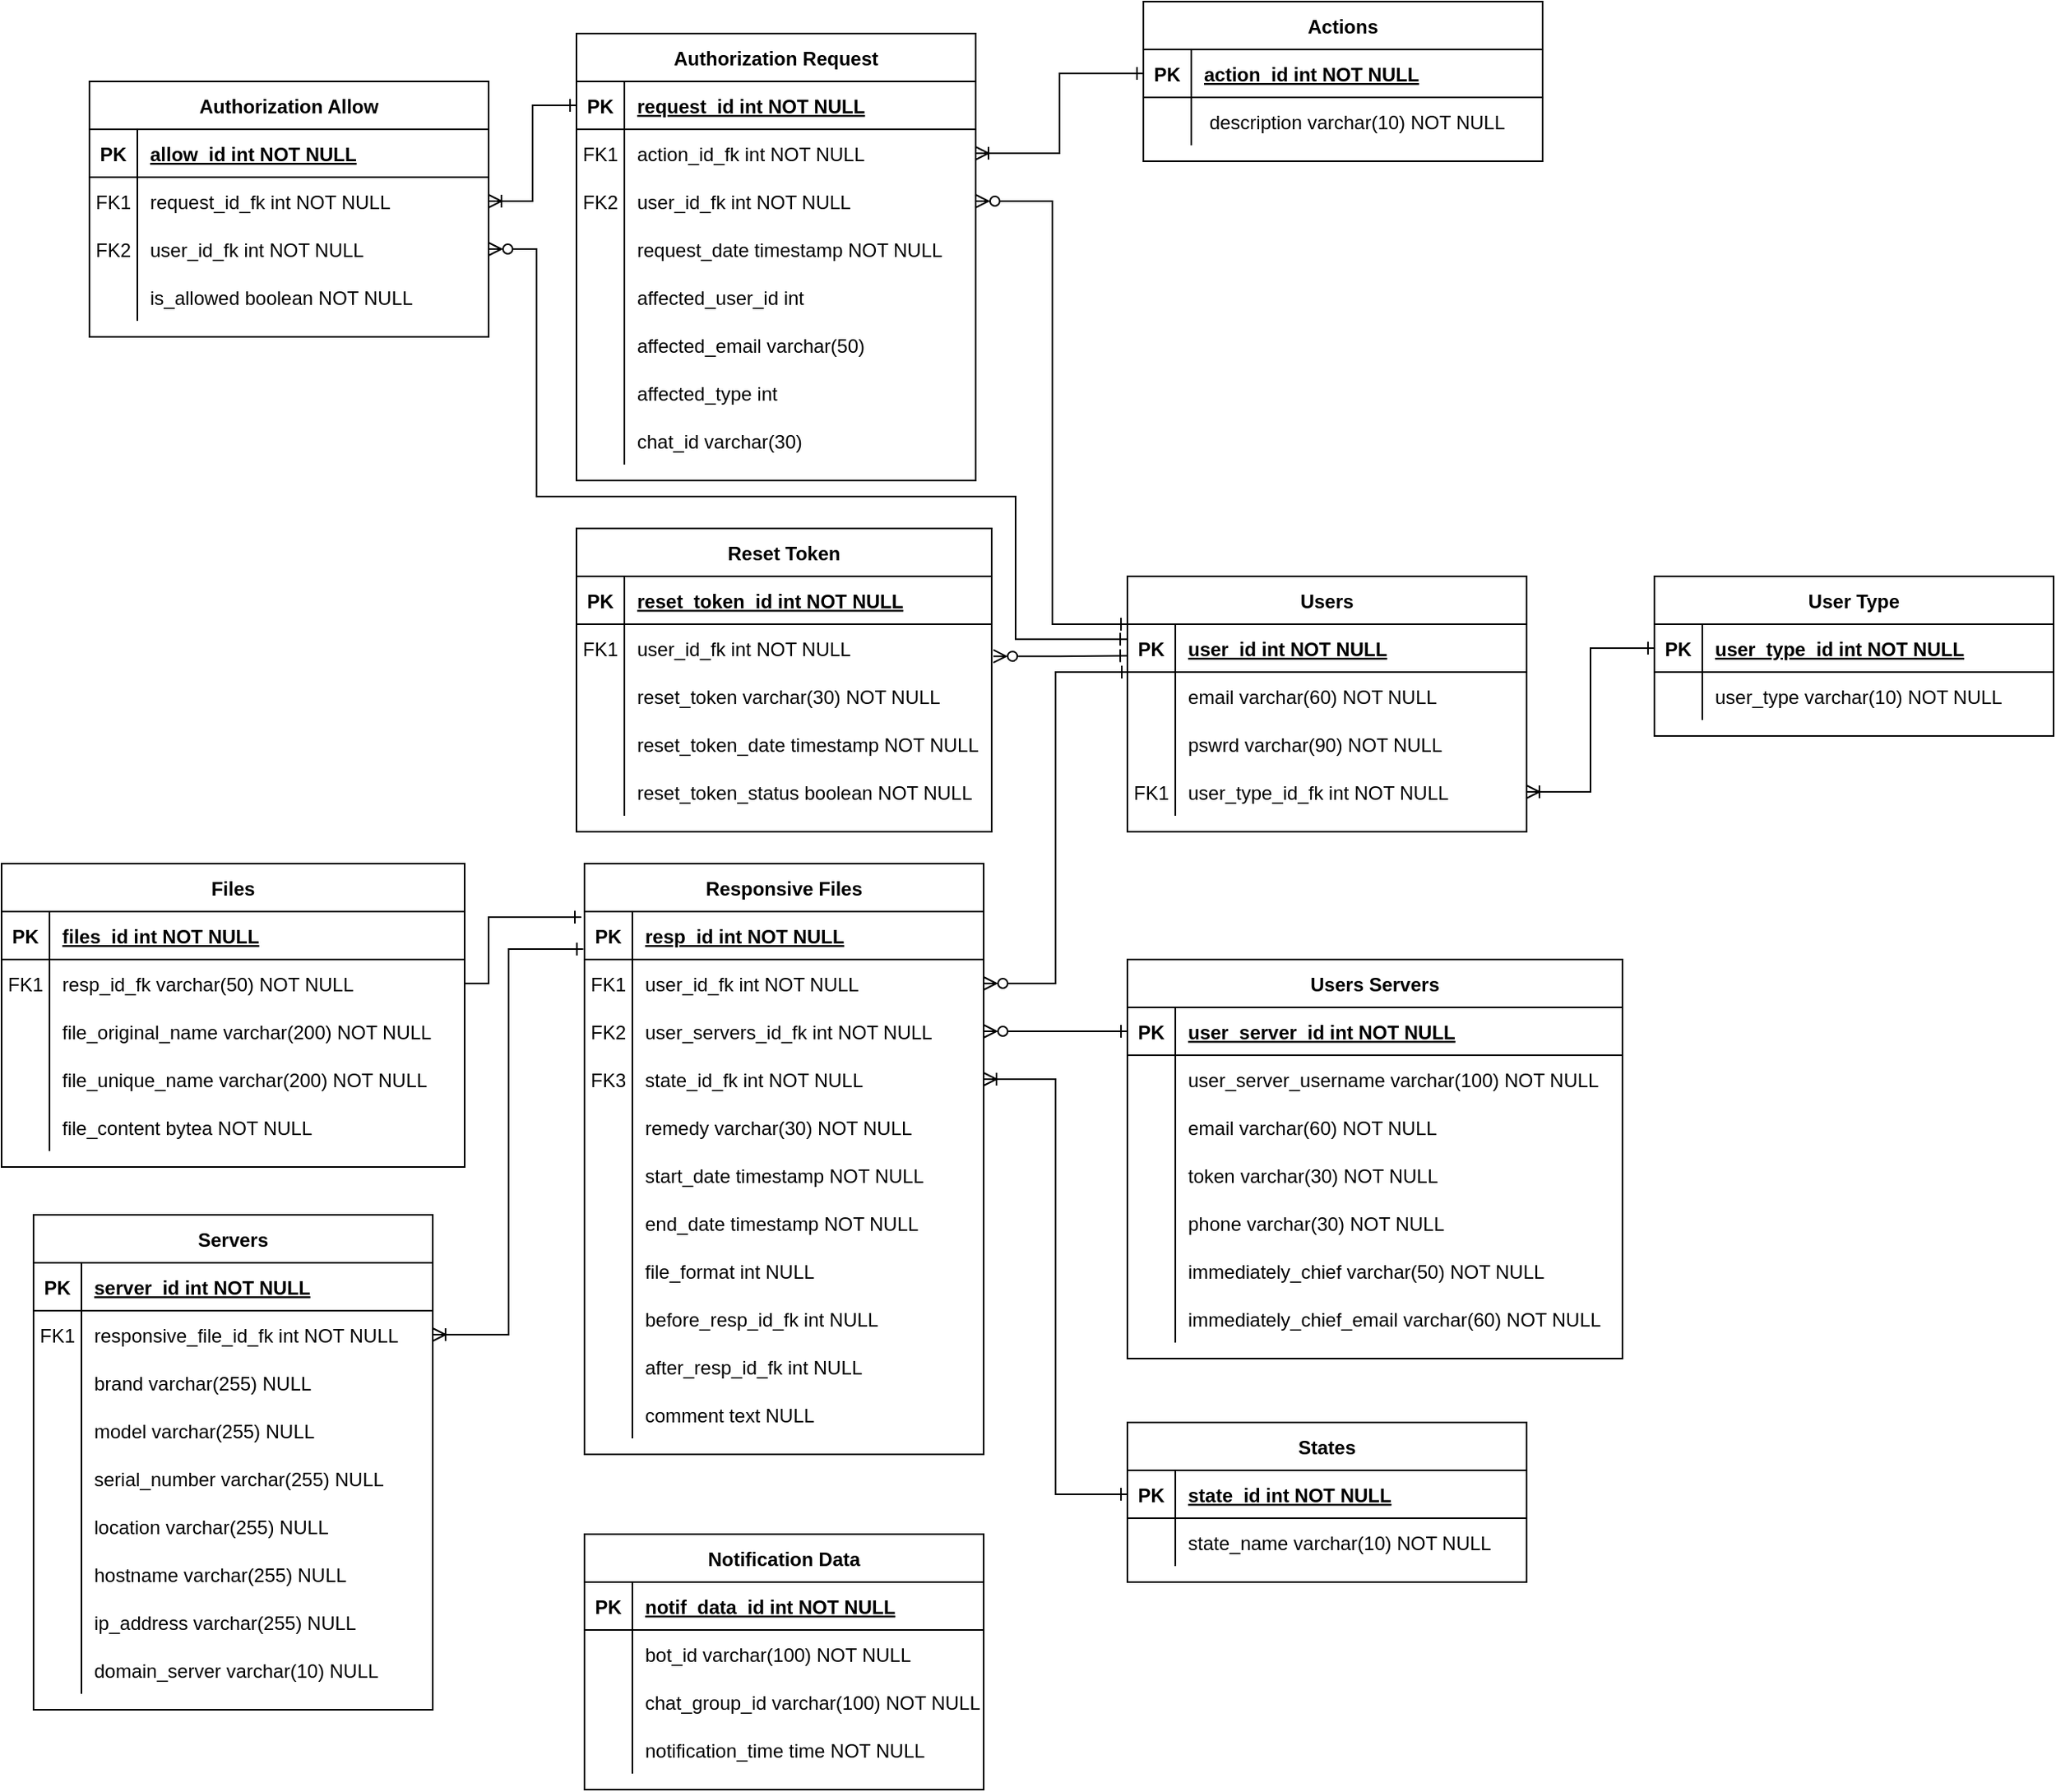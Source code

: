 <mxfile version="24.2.5" type="device">
  <diagram id="R2lEEEUBdFMjLlhIrx00" name="Page-1">
    <mxGraphModel dx="1259" dy="2365" grid="1" gridSize="10" guides="1" tooltips="1" connect="1" arrows="1" fold="1" page="1" pageScale="1" pageWidth="850" pageHeight="1100" math="0" shadow="0" extFonts="Permanent Marker^https://fonts.googleapis.com/css?family=Permanent+Marker">
      <root>
        <mxCell id="0" />
        <mxCell id="1" parent="0" />
        <mxCell id="C-vyLk0tnHw3VtMMgP7b-23" value="Actions" style="shape=table;startSize=30;container=1;collapsible=1;childLayout=tableLayout;fixedRows=1;rowLines=0;fontStyle=1;align=center;resizeLast=1;" parent="1" vertex="1">
          <mxGeometry x="1570" y="-520" width="250" height="100" as="geometry" />
        </mxCell>
        <mxCell id="C-vyLk0tnHw3VtMMgP7b-24" value="" style="shape=partialRectangle;collapsible=0;dropTarget=0;pointerEvents=0;fillColor=none;points=[[0,0.5],[1,0.5]];portConstraint=eastwest;top=0;left=0;right=0;bottom=1;" parent="C-vyLk0tnHw3VtMMgP7b-23" vertex="1">
          <mxGeometry y="30" width="250" height="30" as="geometry" />
        </mxCell>
        <mxCell id="C-vyLk0tnHw3VtMMgP7b-25" value="PK" style="shape=partialRectangle;overflow=hidden;connectable=0;fillColor=none;top=0;left=0;bottom=0;right=0;fontStyle=1;" parent="C-vyLk0tnHw3VtMMgP7b-24" vertex="1">
          <mxGeometry width="30" height="30" as="geometry">
            <mxRectangle width="30" height="30" as="alternateBounds" />
          </mxGeometry>
        </mxCell>
        <mxCell id="C-vyLk0tnHw3VtMMgP7b-26" value="action_id int NOT NULL " style="shape=partialRectangle;overflow=hidden;connectable=0;fillColor=none;top=0;left=0;bottom=0;right=0;align=left;spacingLeft=6;fontStyle=5;" parent="C-vyLk0tnHw3VtMMgP7b-24" vertex="1">
          <mxGeometry x="30" width="220" height="30" as="geometry">
            <mxRectangle width="220" height="30" as="alternateBounds" />
          </mxGeometry>
        </mxCell>
        <mxCell id="C-vyLk0tnHw3VtMMgP7b-27" value="" style="shape=partialRectangle;collapsible=0;dropTarget=0;pointerEvents=0;fillColor=none;points=[[0,0.5],[1,0.5]];portConstraint=eastwest;top=0;left=0;right=0;bottom=0;" parent="C-vyLk0tnHw3VtMMgP7b-23" vertex="1">
          <mxGeometry y="60" width="250" height="30" as="geometry" />
        </mxCell>
        <mxCell id="C-vyLk0tnHw3VtMMgP7b-28" value="" style="shape=partialRectangle;overflow=hidden;connectable=0;fillColor=none;top=0;left=0;bottom=0;right=0;" parent="C-vyLk0tnHw3VtMMgP7b-27" vertex="1">
          <mxGeometry width="30" height="30" as="geometry">
            <mxRectangle width="30" height="30" as="alternateBounds" />
          </mxGeometry>
        </mxCell>
        <mxCell id="C-vyLk0tnHw3VtMMgP7b-29" value=" description varchar(10) NOT NULL" style="shape=partialRectangle;overflow=hidden;connectable=0;fillColor=none;top=0;left=0;bottom=0;right=0;align=left;spacingLeft=6;" parent="C-vyLk0tnHw3VtMMgP7b-27" vertex="1">
          <mxGeometry x="30" width="220" height="30" as="geometry">
            <mxRectangle width="220" height="30" as="alternateBounds" />
          </mxGeometry>
        </mxCell>
        <mxCell id="scRjgw_jxOiiW7eLUgbN-1" value="Authorization Allow" style="shape=table;startSize=30;container=1;collapsible=1;childLayout=tableLayout;fixedRows=1;rowLines=0;fontStyle=1;align=center;resizeLast=1;" vertex="1" parent="1">
          <mxGeometry x="910" y="-470" width="250" height="160" as="geometry" />
        </mxCell>
        <mxCell id="scRjgw_jxOiiW7eLUgbN-2" value="" style="shape=partialRectangle;collapsible=0;dropTarget=0;pointerEvents=0;fillColor=none;points=[[0,0.5],[1,0.5]];portConstraint=eastwest;top=0;left=0;right=0;bottom=1;" vertex="1" parent="scRjgw_jxOiiW7eLUgbN-1">
          <mxGeometry y="30" width="250" height="30" as="geometry" />
        </mxCell>
        <mxCell id="scRjgw_jxOiiW7eLUgbN-3" value="PK" style="shape=partialRectangle;overflow=hidden;connectable=0;fillColor=none;top=0;left=0;bottom=0;right=0;fontStyle=1;" vertex="1" parent="scRjgw_jxOiiW7eLUgbN-2">
          <mxGeometry width="30" height="30" as="geometry">
            <mxRectangle width="30" height="30" as="alternateBounds" />
          </mxGeometry>
        </mxCell>
        <mxCell id="scRjgw_jxOiiW7eLUgbN-4" value="allow_id int NOT NULL " style="shape=partialRectangle;overflow=hidden;connectable=0;fillColor=none;top=0;left=0;bottom=0;right=0;align=left;spacingLeft=6;fontStyle=5;" vertex="1" parent="scRjgw_jxOiiW7eLUgbN-2">
          <mxGeometry x="30" width="220" height="30" as="geometry">
            <mxRectangle width="220" height="30" as="alternateBounds" />
          </mxGeometry>
        </mxCell>
        <mxCell id="scRjgw_jxOiiW7eLUgbN-5" value="" style="shape=partialRectangle;collapsible=0;dropTarget=0;pointerEvents=0;fillColor=none;points=[[0,0.5],[1,0.5]];portConstraint=eastwest;top=0;left=0;right=0;bottom=0;" vertex="1" parent="scRjgw_jxOiiW7eLUgbN-1">
          <mxGeometry y="60" width="250" height="30" as="geometry" />
        </mxCell>
        <mxCell id="scRjgw_jxOiiW7eLUgbN-6" value="FK1" style="shape=partialRectangle;overflow=hidden;connectable=0;fillColor=none;top=0;left=0;bottom=0;right=0;" vertex="1" parent="scRjgw_jxOiiW7eLUgbN-5">
          <mxGeometry width="30" height="30" as="geometry">
            <mxRectangle width="30" height="30" as="alternateBounds" />
          </mxGeometry>
        </mxCell>
        <mxCell id="scRjgw_jxOiiW7eLUgbN-7" value="request_id_fk int NOT NULL" style="shape=partialRectangle;overflow=hidden;connectable=0;fillColor=none;top=0;left=0;bottom=0;right=0;align=left;spacingLeft=6;" vertex="1" parent="scRjgw_jxOiiW7eLUgbN-5">
          <mxGeometry x="30" width="220" height="30" as="geometry">
            <mxRectangle width="220" height="30" as="alternateBounds" />
          </mxGeometry>
        </mxCell>
        <mxCell id="scRjgw_jxOiiW7eLUgbN-15" style="shape=partialRectangle;collapsible=0;dropTarget=0;pointerEvents=0;fillColor=none;points=[[0,0.5],[1,0.5]];portConstraint=eastwest;top=0;left=0;right=0;bottom=0;" vertex="1" parent="scRjgw_jxOiiW7eLUgbN-1">
          <mxGeometry y="90" width="250" height="30" as="geometry" />
        </mxCell>
        <mxCell id="scRjgw_jxOiiW7eLUgbN-16" value="FK2" style="shape=partialRectangle;overflow=hidden;connectable=0;fillColor=none;top=0;left=0;bottom=0;right=0;" vertex="1" parent="scRjgw_jxOiiW7eLUgbN-15">
          <mxGeometry width="30" height="30" as="geometry">
            <mxRectangle width="30" height="30" as="alternateBounds" />
          </mxGeometry>
        </mxCell>
        <mxCell id="scRjgw_jxOiiW7eLUgbN-17" value="user_id_fk int NOT NULL" style="shape=partialRectangle;overflow=hidden;connectable=0;fillColor=none;top=0;left=0;bottom=0;right=0;align=left;spacingLeft=6;" vertex="1" parent="scRjgw_jxOiiW7eLUgbN-15">
          <mxGeometry x="30" width="220" height="30" as="geometry">
            <mxRectangle width="220" height="30" as="alternateBounds" />
          </mxGeometry>
        </mxCell>
        <mxCell id="scRjgw_jxOiiW7eLUgbN-18" style="shape=partialRectangle;collapsible=0;dropTarget=0;pointerEvents=0;fillColor=none;points=[[0,0.5],[1,0.5]];portConstraint=eastwest;top=0;left=0;right=0;bottom=0;" vertex="1" parent="scRjgw_jxOiiW7eLUgbN-1">
          <mxGeometry y="120" width="250" height="30" as="geometry" />
        </mxCell>
        <mxCell id="scRjgw_jxOiiW7eLUgbN-19" style="shape=partialRectangle;overflow=hidden;connectable=0;fillColor=none;top=0;left=0;bottom=0;right=0;" vertex="1" parent="scRjgw_jxOiiW7eLUgbN-18">
          <mxGeometry width="30" height="30" as="geometry">
            <mxRectangle width="30" height="30" as="alternateBounds" />
          </mxGeometry>
        </mxCell>
        <mxCell id="scRjgw_jxOiiW7eLUgbN-20" value="is_allowed boolean NOT NULL" style="shape=partialRectangle;overflow=hidden;connectable=0;fillColor=none;top=0;left=0;bottom=0;right=0;align=left;spacingLeft=6;" vertex="1" parent="scRjgw_jxOiiW7eLUgbN-18">
          <mxGeometry x="30" width="220" height="30" as="geometry">
            <mxRectangle width="220" height="30" as="alternateBounds" />
          </mxGeometry>
        </mxCell>
        <mxCell id="scRjgw_jxOiiW7eLUgbN-8" value="States" style="shape=table;startSize=30;container=1;collapsible=1;childLayout=tableLayout;fixedRows=1;rowLines=0;fontStyle=1;align=center;resizeLast=1;" vertex="1" parent="1">
          <mxGeometry x="1560" y="370" width="250" height="100" as="geometry" />
        </mxCell>
        <mxCell id="scRjgw_jxOiiW7eLUgbN-9" value="" style="shape=partialRectangle;collapsible=0;dropTarget=0;pointerEvents=0;fillColor=none;points=[[0,0.5],[1,0.5]];portConstraint=eastwest;top=0;left=0;right=0;bottom=1;" vertex="1" parent="scRjgw_jxOiiW7eLUgbN-8">
          <mxGeometry y="30" width="250" height="30" as="geometry" />
        </mxCell>
        <mxCell id="scRjgw_jxOiiW7eLUgbN-10" value="PK" style="shape=partialRectangle;overflow=hidden;connectable=0;fillColor=none;top=0;left=0;bottom=0;right=0;fontStyle=1;" vertex="1" parent="scRjgw_jxOiiW7eLUgbN-9">
          <mxGeometry width="30" height="30" as="geometry">
            <mxRectangle width="30" height="30" as="alternateBounds" />
          </mxGeometry>
        </mxCell>
        <mxCell id="scRjgw_jxOiiW7eLUgbN-11" value="state_id int NOT NULL " style="shape=partialRectangle;overflow=hidden;connectable=0;fillColor=none;top=0;left=0;bottom=0;right=0;align=left;spacingLeft=6;fontStyle=5;" vertex="1" parent="scRjgw_jxOiiW7eLUgbN-9">
          <mxGeometry x="30" width="220" height="30" as="geometry">
            <mxRectangle width="220" height="30" as="alternateBounds" />
          </mxGeometry>
        </mxCell>
        <mxCell id="scRjgw_jxOiiW7eLUgbN-12" value="" style="shape=partialRectangle;collapsible=0;dropTarget=0;pointerEvents=0;fillColor=none;points=[[0,0.5],[1,0.5]];portConstraint=eastwest;top=0;left=0;right=0;bottom=0;" vertex="1" parent="scRjgw_jxOiiW7eLUgbN-8">
          <mxGeometry y="60" width="250" height="30" as="geometry" />
        </mxCell>
        <mxCell id="scRjgw_jxOiiW7eLUgbN-13" value="" style="shape=partialRectangle;overflow=hidden;connectable=0;fillColor=none;top=0;left=0;bottom=0;right=0;" vertex="1" parent="scRjgw_jxOiiW7eLUgbN-12">
          <mxGeometry width="30" height="30" as="geometry">
            <mxRectangle width="30" height="30" as="alternateBounds" />
          </mxGeometry>
        </mxCell>
        <mxCell id="scRjgw_jxOiiW7eLUgbN-14" value="state_name varchar(10) NOT NULL" style="shape=partialRectangle;overflow=hidden;connectable=0;fillColor=none;top=0;left=0;bottom=0;right=0;align=left;spacingLeft=6;" vertex="1" parent="scRjgw_jxOiiW7eLUgbN-12">
          <mxGeometry x="30" width="220" height="30" as="geometry">
            <mxRectangle width="220" height="30" as="alternateBounds" />
          </mxGeometry>
        </mxCell>
        <mxCell id="scRjgw_jxOiiW7eLUgbN-21" value="Authorization Request" style="shape=table;startSize=30;container=1;collapsible=1;childLayout=tableLayout;fixedRows=1;rowLines=0;fontStyle=1;align=center;resizeLast=1;" vertex="1" parent="1">
          <mxGeometry x="1215" y="-500" width="250" height="280" as="geometry" />
        </mxCell>
        <mxCell id="scRjgw_jxOiiW7eLUgbN-22" value="" style="shape=partialRectangle;collapsible=0;dropTarget=0;pointerEvents=0;fillColor=none;points=[[0,0.5],[1,0.5]];portConstraint=eastwest;top=0;left=0;right=0;bottom=1;" vertex="1" parent="scRjgw_jxOiiW7eLUgbN-21">
          <mxGeometry y="30" width="250" height="30" as="geometry" />
        </mxCell>
        <mxCell id="scRjgw_jxOiiW7eLUgbN-23" value="PK" style="shape=partialRectangle;overflow=hidden;connectable=0;fillColor=none;top=0;left=0;bottom=0;right=0;fontStyle=1;" vertex="1" parent="scRjgw_jxOiiW7eLUgbN-22">
          <mxGeometry width="30" height="30" as="geometry">
            <mxRectangle width="30" height="30" as="alternateBounds" />
          </mxGeometry>
        </mxCell>
        <mxCell id="scRjgw_jxOiiW7eLUgbN-24" value="request_id int NOT NULL " style="shape=partialRectangle;overflow=hidden;connectable=0;fillColor=none;top=0;left=0;bottom=0;right=0;align=left;spacingLeft=6;fontStyle=5;" vertex="1" parent="scRjgw_jxOiiW7eLUgbN-22">
          <mxGeometry x="30" width="220" height="30" as="geometry">
            <mxRectangle width="220" height="30" as="alternateBounds" />
          </mxGeometry>
        </mxCell>
        <mxCell id="scRjgw_jxOiiW7eLUgbN-25" value="" style="shape=partialRectangle;collapsible=0;dropTarget=0;pointerEvents=0;fillColor=none;points=[[0,0.5],[1,0.5]];portConstraint=eastwest;top=0;left=0;right=0;bottom=0;" vertex="1" parent="scRjgw_jxOiiW7eLUgbN-21">
          <mxGeometry y="60" width="250" height="30" as="geometry" />
        </mxCell>
        <mxCell id="scRjgw_jxOiiW7eLUgbN-26" value="FK1" style="shape=partialRectangle;overflow=hidden;connectable=0;fillColor=none;top=0;left=0;bottom=0;right=0;" vertex="1" parent="scRjgw_jxOiiW7eLUgbN-25">
          <mxGeometry width="30" height="30" as="geometry">
            <mxRectangle width="30" height="30" as="alternateBounds" />
          </mxGeometry>
        </mxCell>
        <mxCell id="scRjgw_jxOiiW7eLUgbN-27" value="action_id_fk int NOT NULL" style="shape=partialRectangle;overflow=hidden;connectable=0;fillColor=none;top=0;left=0;bottom=0;right=0;align=left;spacingLeft=6;" vertex="1" parent="scRjgw_jxOiiW7eLUgbN-25">
          <mxGeometry x="30" width="220" height="30" as="geometry">
            <mxRectangle width="220" height="30" as="alternateBounds" />
          </mxGeometry>
        </mxCell>
        <mxCell id="scRjgw_jxOiiW7eLUgbN-35" style="shape=partialRectangle;collapsible=0;dropTarget=0;pointerEvents=0;fillColor=none;points=[[0,0.5],[1,0.5]];portConstraint=eastwest;top=0;left=0;right=0;bottom=0;" vertex="1" parent="scRjgw_jxOiiW7eLUgbN-21">
          <mxGeometry y="90" width="250" height="30" as="geometry" />
        </mxCell>
        <mxCell id="scRjgw_jxOiiW7eLUgbN-36" value="FK2" style="shape=partialRectangle;overflow=hidden;connectable=0;fillColor=none;top=0;left=0;bottom=0;right=0;" vertex="1" parent="scRjgw_jxOiiW7eLUgbN-35">
          <mxGeometry width="30" height="30" as="geometry">
            <mxRectangle width="30" height="30" as="alternateBounds" />
          </mxGeometry>
        </mxCell>
        <mxCell id="scRjgw_jxOiiW7eLUgbN-37" value="user_id_fk int NOT NULL" style="shape=partialRectangle;overflow=hidden;connectable=0;fillColor=none;top=0;left=0;bottom=0;right=0;align=left;spacingLeft=6;" vertex="1" parent="scRjgw_jxOiiW7eLUgbN-35">
          <mxGeometry x="30" width="220" height="30" as="geometry">
            <mxRectangle width="220" height="30" as="alternateBounds" />
          </mxGeometry>
        </mxCell>
        <mxCell id="scRjgw_jxOiiW7eLUgbN-38" style="shape=partialRectangle;collapsible=0;dropTarget=0;pointerEvents=0;fillColor=none;points=[[0,0.5],[1,0.5]];portConstraint=eastwest;top=0;left=0;right=0;bottom=0;" vertex="1" parent="scRjgw_jxOiiW7eLUgbN-21">
          <mxGeometry y="120" width="250" height="30" as="geometry" />
        </mxCell>
        <mxCell id="scRjgw_jxOiiW7eLUgbN-39" style="shape=partialRectangle;overflow=hidden;connectable=0;fillColor=none;top=0;left=0;bottom=0;right=0;" vertex="1" parent="scRjgw_jxOiiW7eLUgbN-38">
          <mxGeometry width="30" height="30" as="geometry">
            <mxRectangle width="30" height="30" as="alternateBounds" />
          </mxGeometry>
        </mxCell>
        <mxCell id="scRjgw_jxOiiW7eLUgbN-40" value="request_date timestamp NOT NULL" style="shape=partialRectangle;overflow=hidden;connectable=0;fillColor=none;top=0;left=0;bottom=0;right=0;align=left;spacingLeft=6;" vertex="1" parent="scRjgw_jxOiiW7eLUgbN-38">
          <mxGeometry x="30" width="220" height="30" as="geometry">
            <mxRectangle width="220" height="30" as="alternateBounds" />
          </mxGeometry>
        </mxCell>
        <mxCell id="scRjgw_jxOiiW7eLUgbN-41" style="shape=partialRectangle;collapsible=0;dropTarget=0;pointerEvents=0;fillColor=none;points=[[0,0.5],[1,0.5]];portConstraint=eastwest;top=0;left=0;right=0;bottom=0;" vertex="1" parent="scRjgw_jxOiiW7eLUgbN-21">
          <mxGeometry y="150" width="250" height="30" as="geometry" />
        </mxCell>
        <mxCell id="scRjgw_jxOiiW7eLUgbN-42" style="shape=partialRectangle;overflow=hidden;connectable=0;fillColor=none;top=0;left=0;bottom=0;right=0;" vertex="1" parent="scRjgw_jxOiiW7eLUgbN-41">
          <mxGeometry width="30" height="30" as="geometry">
            <mxRectangle width="30" height="30" as="alternateBounds" />
          </mxGeometry>
        </mxCell>
        <mxCell id="scRjgw_jxOiiW7eLUgbN-43" value="affected_user_id int " style="shape=partialRectangle;overflow=hidden;connectable=0;fillColor=none;top=0;left=0;bottom=0;right=0;align=left;spacingLeft=6;" vertex="1" parent="scRjgw_jxOiiW7eLUgbN-41">
          <mxGeometry x="30" width="220" height="30" as="geometry">
            <mxRectangle width="220" height="30" as="alternateBounds" />
          </mxGeometry>
        </mxCell>
        <mxCell id="scRjgw_jxOiiW7eLUgbN-44" style="shape=partialRectangle;collapsible=0;dropTarget=0;pointerEvents=0;fillColor=none;points=[[0,0.5],[1,0.5]];portConstraint=eastwest;top=0;left=0;right=0;bottom=0;" vertex="1" parent="scRjgw_jxOiiW7eLUgbN-21">
          <mxGeometry y="180" width="250" height="30" as="geometry" />
        </mxCell>
        <mxCell id="scRjgw_jxOiiW7eLUgbN-45" style="shape=partialRectangle;overflow=hidden;connectable=0;fillColor=none;top=0;left=0;bottom=0;right=0;" vertex="1" parent="scRjgw_jxOiiW7eLUgbN-44">
          <mxGeometry width="30" height="30" as="geometry">
            <mxRectangle width="30" height="30" as="alternateBounds" />
          </mxGeometry>
        </mxCell>
        <mxCell id="scRjgw_jxOiiW7eLUgbN-46" value="affected_email varchar(50)" style="shape=partialRectangle;overflow=hidden;connectable=0;fillColor=none;top=0;left=0;bottom=0;right=0;align=left;spacingLeft=6;" vertex="1" parent="scRjgw_jxOiiW7eLUgbN-44">
          <mxGeometry x="30" width="220" height="30" as="geometry">
            <mxRectangle width="220" height="30" as="alternateBounds" />
          </mxGeometry>
        </mxCell>
        <mxCell id="scRjgw_jxOiiW7eLUgbN-47" style="shape=partialRectangle;collapsible=0;dropTarget=0;pointerEvents=0;fillColor=none;points=[[0,0.5],[1,0.5]];portConstraint=eastwest;top=0;left=0;right=0;bottom=0;" vertex="1" parent="scRjgw_jxOiiW7eLUgbN-21">
          <mxGeometry y="210" width="250" height="30" as="geometry" />
        </mxCell>
        <mxCell id="scRjgw_jxOiiW7eLUgbN-48" style="shape=partialRectangle;overflow=hidden;connectable=0;fillColor=none;top=0;left=0;bottom=0;right=0;" vertex="1" parent="scRjgw_jxOiiW7eLUgbN-47">
          <mxGeometry width="30" height="30" as="geometry">
            <mxRectangle width="30" height="30" as="alternateBounds" />
          </mxGeometry>
        </mxCell>
        <mxCell id="scRjgw_jxOiiW7eLUgbN-49" value="affected_type int " style="shape=partialRectangle;overflow=hidden;connectable=0;fillColor=none;top=0;left=0;bottom=0;right=0;align=left;spacingLeft=6;" vertex="1" parent="scRjgw_jxOiiW7eLUgbN-47">
          <mxGeometry x="30" width="220" height="30" as="geometry">
            <mxRectangle width="220" height="30" as="alternateBounds" />
          </mxGeometry>
        </mxCell>
        <mxCell id="scRjgw_jxOiiW7eLUgbN-50" style="shape=partialRectangle;collapsible=0;dropTarget=0;pointerEvents=0;fillColor=none;points=[[0,0.5],[1,0.5]];portConstraint=eastwest;top=0;left=0;right=0;bottom=0;" vertex="1" parent="scRjgw_jxOiiW7eLUgbN-21">
          <mxGeometry y="240" width="250" height="30" as="geometry" />
        </mxCell>
        <mxCell id="scRjgw_jxOiiW7eLUgbN-51" style="shape=partialRectangle;overflow=hidden;connectable=0;fillColor=none;top=0;left=0;bottom=0;right=0;" vertex="1" parent="scRjgw_jxOiiW7eLUgbN-50">
          <mxGeometry width="30" height="30" as="geometry">
            <mxRectangle width="30" height="30" as="alternateBounds" />
          </mxGeometry>
        </mxCell>
        <mxCell id="scRjgw_jxOiiW7eLUgbN-52" value="chat_id varchar(30)" style="shape=partialRectangle;overflow=hidden;connectable=0;fillColor=none;top=0;left=0;bottom=0;right=0;align=left;spacingLeft=6;" vertex="1" parent="scRjgw_jxOiiW7eLUgbN-50">
          <mxGeometry x="30" width="220" height="30" as="geometry">
            <mxRectangle width="220" height="30" as="alternateBounds" />
          </mxGeometry>
        </mxCell>
        <mxCell id="scRjgw_jxOiiW7eLUgbN-28" value="Notification Data" style="shape=table;startSize=30;container=1;collapsible=1;childLayout=tableLayout;fixedRows=1;rowLines=0;fontStyle=1;align=center;resizeLast=1;" vertex="1" parent="1">
          <mxGeometry x="1220" y="440" width="250" height="160" as="geometry" />
        </mxCell>
        <mxCell id="scRjgw_jxOiiW7eLUgbN-29" value="" style="shape=partialRectangle;collapsible=0;dropTarget=0;pointerEvents=0;fillColor=none;points=[[0,0.5],[1,0.5]];portConstraint=eastwest;top=0;left=0;right=0;bottom=1;" vertex="1" parent="scRjgw_jxOiiW7eLUgbN-28">
          <mxGeometry y="30" width="250" height="30" as="geometry" />
        </mxCell>
        <mxCell id="scRjgw_jxOiiW7eLUgbN-30" value="PK" style="shape=partialRectangle;overflow=hidden;connectable=0;fillColor=none;top=0;left=0;bottom=0;right=0;fontStyle=1;" vertex="1" parent="scRjgw_jxOiiW7eLUgbN-29">
          <mxGeometry width="30" height="30" as="geometry">
            <mxRectangle width="30" height="30" as="alternateBounds" />
          </mxGeometry>
        </mxCell>
        <mxCell id="scRjgw_jxOiiW7eLUgbN-31" value="notif_data_id int NOT NULL " style="shape=partialRectangle;overflow=hidden;connectable=0;fillColor=none;top=0;left=0;bottom=0;right=0;align=left;spacingLeft=6;fontStyle=5;" vertex="1" parent="scRjgw_jxOiiW7eLUgbN-29">
          <mxGeometry x="30" width="220" height="30" as="geometry">
            <mxRectangle width="220" height="30" as="alternateBounds" />
          </mxGeometry>
        </mxCell>
        <mxCell id="scRjgw_jxOiiW7eLUgbN-32" value="" style="shape=partialRectangle;collapsible=0;dropTarget=0;pointerEvents=0;fillColor=none;points=[[0,0.5],[1,0.5]];portConstraint=eastwest;top=0;left=0;right=0;bottom=0;" vertex="1" parent="scRjgw_jxOiiW7eLUgbN-28">
          <mxGeometry y="60" width="250" height="30" as="geometry" />
        </mxCell>
        <mxCell id="scRjgw_jxOiiW7eLUgbN-33" value="" style="shape=partialRectangle;overflow=hidden;connectable=0;fillColor=none;top=0;left=0;bottom=0;right=0;" vertex="1" parent="scRjgw_jxOiiW7eLUgbN-32">
          <mxGeometry width="30" height="30" as="geometry">
            <mxRectangle width="30" height="30" as="alternateBounds" />
          </mxGeometry>
        </mxCell>
        <mxCell id="scRjgw_jxOiiW7eLUgbN-34" value="bot_id varchar(100) NOT NULL" style="shape=partialRectangle;overflow=hidden;connectable=0;fillColor=none;top=0;left=0;bottom=0;right=0;align=left;spacingLeft=6;" vertex="1" parent="scRjgw_jxOiiW7eLUgbN-32">
          <mxGeometry x="30" width="220" height="30" as="geometry">
            <mxRectangle width="220" height="30" as="alternateBounds" />
          </mxGeometry>
        </mxCell>
        <mxCell id="scRjgw_jxOiiW7eLUgbN-115" style="shape=partialRectangle;collapsible=0;dropTarget=0;pointerEvents=0;fillColor=none;points=[[0,0.5],[1,0.5]];portConstraint=eastwest;top=0;left=0;right=0;bottom=0;" vertex="1" parent="scRjgw_jxOiiW7eLUgbN-28">
          <mxGeometry y="90" width="250" height="30" as="geometry" />
        </mxCell>
        <mxCell id="scRjgw_jxOiiW7eLUgbN-116" style="shape=partialRectangle;overflow=hidden;connectable=0;fillColor=none;top=0;left=0;bottom=0;right=0;" vertex="1" parent="scRjgw_jxOiiW7eLUgbN-115">
          <mxGeometry width="30" height="30" as="geometry">
            <mxRectangle width="30" height="30" as="alternateBounds" />
          </mxGeometry>
        </mxCell>
        <mxCell id="scRjgw_jxOiiW7eLUgbN-117" value="chat_group_id varchar(100) NOT NULL" style="shape=partialRectangle;overflow=hidden;connectable=0;fillColor=none;top=0;left=0;bottom=0;right=0;align=left;spacingLeft=6;" vertex="1" parent="scRjgw_jxOiiW7eLUgbN-115">
          <mxGeometry x="30" width="220" height="30" as="geometry">
            <mxRectangle width="220" height="30" as="alternateBounds" />
          </mxGeometry>
        </mxCell>
        <mxCell id="scRjgw_jxOiiW7eLUgbN-118" style="shape=partialRectangle;collapsible=0;dropTarget=0;pointerEvents=0;fillColor=none;points=[[0,0.5],[1,0.5]];portConstraint=eastwest;top=0;left=0;right=0;bottom=0;" vertex="1" parent="scRjgw_jxOiiW7eLUgbN-28">
          <mxGeometry y="120" width="250" height="30" as="geometry" />
        </mxCell>
        <mxCell id="scRjgw_jxOiiW7eLUgbN-119" style="shape=partialRectangle;overflow=hidden;connectable=0;fillColor=none;top=0;left=0;bottom=0;right=0;" vertex="1" parent="scRjgw_jxOiiW7eLUgbN-118">
          <mxGeometry width="30" height="30" as="geometry">
            <mxRectangle width="30" height="30" as="alternateBounds" />
          </mxGeometry>
        </mxCell>
        <mxCell id="scRjgw_jxOiiW7eLUgbN-120" value="notification_time time NOT NULL" style="shape=partialRectangle;overflow=hidden;connectable=0;fillColor=none;top=0;left=0;bottom=0;right=0;align=left;spacingLeft=6;" vertex="1" parent="scRjgw_jxOiiW7eLUgbN-118">
          <mxGeometry x="30" width="220" height="30" as="geometry">
            <mxRectangle width="220" height="30" as="alternateBounds" />
          </mxGeometry>
        </mxCell>
        <mxCell id="scRjgw_jxOiiW7eLUgbN-53" value="Reset Token" style="shape=table;startSize=30;container=1;collapsible=1;childLayout=tableLayout;fixedRows=1;rowLines=0;fontStyle=1;align=center;resizeLast=1;" vertex="1" parent="1">
          <mxGeometry x="1215" y="-190" width="260" height="190" as="geometry" />
        </mxCell>
        <mxCell id="scRjgw_jxOiiW7eLUgbN-54" value="" style="shape=partialRectangle;collapsible=0;dropTarget=0;pointerEvents=0;fillColor=none;points=[[0,0.5],[1,0.5]];portConstraint=eastwest;top=0;left=0;right=0;bottom=1;" vertex="1" parent="scRjgw_jxOiiW7eLUgbN-53">
          <mxGeometry y="30" width="260" height="30" as="geometry" />
        </mxCell>
        <mxCell id="scRjgw_jxOiiW7eLUgbN-55" value="PK" style="shape=partialRectangle;overflow=hidden;connectable=0;fillColor=none;top=0;left=0;bottom=0;right=0;fontStyle=1;" vertex="1" parent="scRjgw_jxOiiW7eLUgbN-54">
          <mxGeometry width="30" height="30" as="geometry">
            <mxRectangle width="30" height="30" as="alternateBounds" />
          </mxGeometry>
        </mxCell>
        <mxCell id="scRjgw_jxOiiW7eLUgbN-56" value="reset_token_id int NOT NULL " style="shape=partialRectangle;overflow=hidden;connectable=0;fillColor=none;top=0;left=0;bottom=0;right=0;align=left;spacingLeft=6;fontStyle=5;" vertex="1" parent="scRjgw_jxOiiW7eLUgbN-54">
          <mxGeometry x="30" width="230" height="30" as="geometry">
            <mxRectangle width="230" height="30" as="alternateBounds" />
          </mxGeometry>
        </mxCell>
        <mxCell id="scRjgw_jxOiiW7eLUgbN-57" value="" style="shape=partialRectangle;collapsible=0;dropTarget=0;pointerEvents=0;fillColor=none;points=[[0,0.5],[1,0.5]];portConstraint=eastwest;top=0;left=0;right=0;bottom=0;" vertex="1" parent="scRjgw_jxOiiW7eLUgbN-53">
          <mxGeometry y="60" width="260" height="30" as="geometry" />
        </mxCell>
        <mxCell id="scRjgw_jxOiiW7eLUgbN-58" value="FK1" style="shape=partialRectangle;overflow=hidden;connectable=0;fillColor=none;top=0;left=0;bottom=0;right=0;" vertex="1" parent="scRjgw_jxOiiW7eLUgbN-57">
          <mxGeometry width="30" height="30" as="geometry">
            <mxRectangle width="30" height="30" as="alternateBounds" />
          </mxGeometry>
        </mxCell>
        <mxCell id="scRjgw_jxOiiW7eLUgbN-59" value="user_id_fk int NOT NULL" style="shape=partialRectangle;overflow=hidden;connectable=0;fillColor=none;top=0;left=0;bottom=0;right=0;align=left;spacingLeft=6;" vertex="1" parent="scRjgw_jxOiiW7eLUgbN-57">
          <mxGeometry x="30" width="230" height="30" as="geometry">
            <mxRectangle width="230" height="30" as="alternateBounds" />
          </mxGeometry>
        </mxCell>
        <mxCell id="scRjgw_jxOiiW7eLUgbN-135" style="shape=partialRectangle;collapsible=0;dropTarget=0;pointerEvents=0;fillColor=none;points=[[0,0.5],[1,0.5]];portConstraint=eastwest;top=0;left=0;right=0;bottom=0;" vertex="1" parent="scRjgw_jxOiiW7eLUgbN-53">
          <mxGeometry y="90" width="260" height="30" as="geometry" />
        </mxCell>
        <mxCell id="scRjgw_jxOiiW7eLUgbN-136" style="shape=partialRectangle;overflow=hidden;connectable=0;fillColor=none;top=0;left=0;bottom=0;right=0;" vertex="1" parent="scRjgw_jxOiiW7eLUgbN-135">
          <mxGeometry width="30" height="30" as="geometry">
            <mxRectangle width="30" height="30" as="alternateBounds" />
          </mxGeometry>
        </mxCell>
        <mxCell id="scRjgw_jxOiiW7eLUgbN-137" value="reset_token varchar(30) NOT NULL" style="shape=partialRectangle;overflow=hidden;connectable=0;fillColor=none;top=0;left=0;bottom=0;right=0;align=left;spacingLeft=6;" vertex="1" parent="scRjgw_jxOiiW7eLUgbN-135">
          <mxGeometry x="30" width="230" height="30" as="geometry">
            <mxRectangle width="230" height="30" as="alternateBounds" />
          </mxGeometry>
        </mxCell>
        <mxCell id="scRjgw_jxOiiW7eLUgbN-138" style="shape=partialRectangle;collapsible=0;dropTarget=0;pointerEvents=0;fillColor=none;points=[[0,0.5],[1,0.5]];portConstraint=eastwest;top=0;left=0;right=0;bottom=0;" vertex="1" parent="scRjgw_jxOiiW7eLUgbN-53">
          <mxGeometry y="120" width="260" height="30" as="geometry" />
        </mxCell>
        <mxCell id="scRjgw_jxOiiW7eLUgbN-139" style="shape=partialRectangle;overflow=hidden;connectable=0;fillColor=none;top=0;left=0;bottom=0;right=0;" vertex="1" parent="scRjgw_jxOiiW7eLUgbN-138">
          <mxGeometry width="30" height="30" as="geometry">
            <mxRectangle width="30" height="30" as="alternateBounds" />
          </mxGeometry>
        </mxCell>
        <mxCell id="scRjgw_jxOiiW7eLUgbN-140" value="reset_token_date timestamp NOT NULL" style="shape=partialRectangle;overflow=hidden;connectable=0;fillColor=none;top=0;left=0;bottom=0;right=0;align=left;spacingLeft=6;" vertex="1" parent="scRjgw_jxOiiW7eLUgbN-138">
          <mxGeometry x="30" width="230" height="30" as="geometry">
            <mxRectangle width="230" height="30" as="alternateBounds" />
          </mxGeometry>
        </mxCell>
        <mxCell id="scRjgw_jxOiiW7eLUgbN-141" style="shape=partialRectangle;collapsible=0;dropTarget=0;pointerEvents=0;fillColor=none;points=[[0,0.5],[1,0.5]];portConstraint=eastwest;top=0;left=0;right=0;bottom=0;" vertex="1" parent="scRjgw_jxOiiW7eLUgbN-53">
          <mxGeometry y="150" width="260" height="30" as="geometry" />
        </mxCell>
        <mxCell id="scRjgw_jxOiiW7eLUgbN-142" style="shape=partialRectangle;overflow=hidden;connectable=0;fillColor=none;top=0;left=0;bottom=0;right=0;" vertex="1" parent="scRjgw_jxOiiW7eLUgbN-141">
          <mxGeometry width="30" height="30" as="geometry">
            <mxRectangle width="30" height="30" as="alternateBounds" />
          </mxGeometry>
        </mxCell>
        <mxCell id="scRjgw_jxOiiW7eLUgbN-143" value="reset_token_status boolean NOT NULL" style="shape=partialRectangle;overflow=hidden;connectable=0;fillColor=none;top=0;left=0;bottom=0;right=0;align=left;spacingLeft=6;" vertex="1" parent="scRjgw_jxOiiW7eLUgbN-141">
          <mxGeometry x="30" width="230" height="30" as="geometry">
            <mxRectangle width="230" height="30" as="alternateBounds" />
          </mxGeometry>
        </mxCell>
        <mxCell id="scRjgw_jxOiiW7eLUgbN-60" value="Files" style="shape=table;startSize=30;container=1;collapsible=1;childLayout=tableLayout;fixedRows=1;rowLines=0;fontStyle=1;align=center;resizeLast=1;" vertex="1" parent="1">
          <mxGeometry x="855" y="20" width="290" height="190" as="geometry" />
        </mxCell>
        <mxCell id="scRjgw_jxOiiW7eLUgbN-61" value="" style="shape=partialRectangle;collapsible=0;dropTarget=0;pointerEvents=0;fillColor=none;points=[[0,0.5],[1,0.5]];portConstraint=eastwest;top=0;left=0;right=0;bottom=1;" vertex="1" parent="scRjgw_jxOiiW7eLUgbN-60">
          <mxGeometry y="30" width="290" height="30" as="geometry" />
        </mxCell>
        <mxCell id="scRjgw_jxOiiW7eLUgbN-62" value="PK" style="shape=partialRectangle;overflow=hidden;connectable=0;fillColor=none;top=0;left=0;bottom=0;right=0;fontStyle=1;" vertex="1" parent="scRjgw_jxOiiW7eLUgbN-61">
          <mxGeometry width="30" height="30" as="geometry">
            <mxRectangle width="30" height="30" as="alternateBounds" />
          </mxGeometry>
        </mxCell>
        <mxCell id="scRjgw_jxOiiW7eLUgbN-63" value="files_id int NOT NULL " style="shape=partialRectangle;overflow=hidden;connectable=0;fillColor=none;top=0;left=0;bottom=0;right=0;align=left;spacingLeft=6;fontStyle=5;" vertex="1" parent="scRjgw_jxOiiW7eLUgbN-61">
          <mxGeometry x="30" width="260" height="30" as="geometry">
            <mxRectangle width="260" height="30" as="alternateBounds" />
          </mxGeometry>
        </mxCell>
        <mxCell id="scRjgw_jxOiiW7eLUgbN-64" value="" style="shape=partialRectangle;collapsible=0;dropTarget=0;pointerEvents=0;fillColor=none;points=[[0,0.5],[1,0.5]];portConstraint=eastwest;top=0;left=0;right=0;bottom=0;" vertex="1" parent="scRjgw_jxOiiW7eLUgbN-60">
          <mxGeometry y="60" width="290" height="30" as="geometry" />
        </mxCell>
        <mxCell id="scRjgw_jxOiiW7eLUgbN-65" value="FK1" style="shape=partialRectangle;overflow=hidden;connectable=0;fillColor=none;top=0;left=0;bottom=0;right=0;" vertex="1" parent="scRjgw_jxOiiW7eLUgbN-64">
          <mxGeometry width="30" height="30" as="geometry">
            <mxRectangle width="30" height="30" as="alternateBounds" />
          </mxGeometry>
        </mxCell>
        <mxCell id="scRjgw_jxOiiW7eLUgbN-66" value="resp_id_fk varchar(50) NOT NULL" style="shape=partialRectangle;overflow=hidden;connectable=0;fillColor=none;top=0;left=0;bottom=0;right=0;align=left;spacingLeft=6;" vertex="1" parent="scRjgw_jxOiiW7eLUgbN-64">
          <mxGeometry x="30" width="260" height="30" as="geometry">
            <mxRectangle width="260" height="30" as="alternateBounds" />
          </mxGeometry>
        </mxCell>
        <mxCell id="scRjgw_jxOiiW7eLUgbN-112" style="shape=partialRectangle;collapsible=0;dropTarget=0;pointerEvents=0;fillColor=none;points=[[0,0.5],[1,0.5]];portConstraint=eastwest;top=0;left=0;right=0;bottom=0;" vertex="1" parent="scRjgw_jxOiiW7eLUgbN-60">
          <mxGeometry y="90" width="290" height="30" as="geometry" />
        </mxCell>
        <mxCell id="scRjgw_jxOiiW7eLUgbN-113" style="shape=partialRectangle;overflow=hidden;connectable=0;fillColor=none;top=0;left=0;bottom=0;right=0;" vertex="1" parent="scRjgw_jxOiiW7eLUgbN-112">
          <mxGeometry width="30" height="30" as="geometry">
            <mxRectangle width="30" height="30" as="alternateBounds" />
          </mxGeometry>
        </mxCell>
        <mxCell id="scRjgw_jxOiiW7eLUgbN-114" value="file_original_name varchar(200) NOT NULL" style="shape=partialRectangle;overflow=hidden;connectable=0;fillColor=none;top=0;left=0;bottom=0;right=0;align=left;spacingLeft=6;" vertex="1" parent="scRjgw_jxOiiW7eLUgbN-112">
          <mxGeometry x="30" width="260" height="30" as="geometry">
            <mxRectangle width="260" height="30" as="alternateBounds" />
          </mxGeometry>
        </mxCell>
        <mxCell id="scRjgw_jxOiiW7eLUgbN-109" style="shape=partialRectangle;collapsible=0;dropTarget=0;pointerEvents=0;fillColor=none;points=[[0,0.5],[1,0.5]];portConstraint=eastwest;top=0;left=0;right=0;bottom=0;" vertex="1" parent="scRjgw_jxOiiW7eLUgbN-60">
          <mxGeometry y="120" width="290" height="30" as="geometry" />
        </mxCell>
        <mxCell id="scRjgw_jxOiiW7eLUgbN-110" style="shape=partialRectangle;overflow=hidden;connectable=0;fillColor=none;top=0;left=0;bottom=0;right=0;" vertex="1" parent="scRjgw_jxOiiW7eLUgbN-109">
          <mxGeometry width="30" height="30" as="geometry">
            <mxRectangle width="30" height="30" as="alternateBounds" />
          </mxGeometry>
        </mxCell>
        <mxCell id="scRjgw_jxOiiW7eLUgbN-111" value="file_unique_name varchar(200) NOT NULL" style="shape=partialRectangle;overflow=hidden;connectable=0;fillColor=none;top=0;left=0;bottom=0;right=0;align=left;spacingLeft=6;" vertex="1" parent="scRjgw_jxOiiW7eLUgbN-109">
          <mxGeometry x="30" width="260" height="30" as="geometry">
            <mxRectangle width="260" height="30" as="alternateBounds" />
          </mxGeometry>
        </mxCell>
        <mxCell id="scRjgw_jxOiiW7eLUgbN-106" style="shape=partialRectangle;collapsible=0;dropTarget=0;pointerEvents=0;fillColor=none;points=[[0,0.5],[1,0.5]];portConstraint=eastwest;top=0;left=0;right=0;bottom=0;" vertex="1" parent="scRjgw_jxOiiW7eLUgbN-60">
          <mxGeometry y="150" width="290" height="30" as="geometry" />
        </mxCell>
        <mxCell id="scRjgw_jxOiiW7eLUgbN-107" style="shape=partialRectangle;overflow=hidden;connectable=0;fillColor=none;top=0;left=0;bottom=0;right=0;" vertex="1" parent="scRjgw_jxOiiW7eLUgbN-106">
          <mxGeometry width="30" height="30" as="geometry">
            <mxRectangle width="30" height="30" as="alternateBounds" />
          </mxGeometry>
        </mxCell>
        <mxCell id="scRjgw_jxOiiW7eLUgbN-108" value="file_content bytea NOT NULL" style="shape=partialRectangle;overflow=hidden;connectable=0;fillColor=none;top=0;left=0;bottom=0;right=0;align=left;spacingLeft=6;" vertex="1" parent="scRjgw_jxOiiW7eLUgbN-106">
          <mxGeometry x="30" width="260" height="30" as="geometry">
            <mxRectangle width="260" height="30" as="alternateBounds" />
          </mxGeometry>
        </mxCell>
        <mxCell id="scRjgw_jxOiiW7eLUgbN-121" value="Responsive Files" style="shape=table;startSize=30;container=1;collapsible=1;childLayout=tableLayout;fixedRows=1;rowLines=0;fontStyle=1;align=center;resizeLast=1;" vertex="1" parent="1">
          <mxGeometry x="1220" y="20" width="250" height="370" as="geometry" />
        </mxCell>
        <mxCell id="scRjgw_jxOiiW7eLUgbN-122" value="" style="shape=partialRectangle;collapsible=0;dropTarget=0;pointerEvents=0;fillColor=none;points=[[0,0.5],[1,0.5]];portConstraint=eastwest;top=0;left=0;right=0;bottom=1;" vertex="1" parent="scRjgw_jxOiiW7eLUgbN-121">
          <mxGeometry y="30" width="250" height="30" as="geometry" />
        </mxCell>
        <mxCell id="scRjgw_jxOiiW7eLUgbN-123" value="PK" style="shape=partialRectangle;overflow=hidden;connectable=0;fillColor=none;top=0;left=0;bottom=0;right=0;fontStyle=1;" vertex="1" parent="scRjgw_jxOiiW7eLUgbN-122">
          <mxGeometry width="30" height="30" as="geometry">
            <mxRectangle width="30" height="30" as="alternateBounds" />
          </mxGeometry>
        </mxCell>
        <mxCell id="scRjgw_jxOiiW7eLUgbN-124" value="resp_id int NOT NULL " style="shape=partialRectangle;overflow=hidden;connectable=0;fillColor=none;top=0;left=0;bottom=0;right=0;align=left;spacingLeft=6;fontStyle=5;" vertex="1" parent="scRjgw_jxOiiW7eLUgbN-122">
          <mxGeometry x="30" width="220" height="30" as="geometry">
            <mxRectangle width="220" height="30" as="alternateBounds" />
          </mxGeometry>
        </mxCell>
        <mxCell id="scRjgw_jxOiiW7eLUgbN-125" value="" style="shape=partialRectangle;collapsible=0;dropTarget=0;pointerEvents=0;fillColor=none;points=[[0,0.5],[1,0.5]];portConstraint=eastwest;top=0;left=0;right=0;bottom=0;" vertex="1" parent="scRjgw_jxOiiW7eLUgbN-121">
          <mxGeometry y="60" width="250" height="30" as="geometry" />
        </mxCell>
        <mxCell id="scRjgw_jxOiiW7eLUgbN-126" value="FK1" style="shape=partialRectangle;overflow=hidden;connectable=0;fillColor=none;top=0;left=0;bottom=0;right=0;" vertex="1" parent="scRjgw_jxOiiW7eLUgbN-125">
          <mxGeometry width="30" height="30" as="geometry">
            <mxRectangle width="30" height="30" as="alternateBounds" />
          </mxGeometry>
        </mxCell>
        <mxCell id="scRjgw_jxOiiW7eLUgbN-127" value="user_id_fk int NOT NULL" style="shape=partialRectangle;overflow=hidden;connectable=0;fillColor=none;top=0;left=0;bottom=0;right=0;align=left;spacingLeft=6;" vertex="1" parent="scRjgw_jxOiiW7eLUgbN-125">
          <mxGeometry x="30" width="220" height="30" as="geometry">
            <mxRectangle width="220" height="30" as="alternateBounds" />
          </mxGeometry>
        </mxCell>
        <mxCell id="scRjgw_jxOiiW7eLUgbN-144" style="shape=partialRectangle;collapsible=0;dropTarget=0;pointerEvents=0;fillColor=none;points=[[0,0.5],[1,0.5]];portConstraint=eastwest;top=0;left=0;right=0;bottom=0;" vertex="1" parent="scRjgw_jxOiiW7eLUgbN-121">
          <mxGeometry y="90" width="250" height="30" as="geometry" />
        </mxCell>
        <mxCell id="scRjgw_jxOiiW7eLUgbN-145" value="FK2" style="shape=partialRectangle;overflow=hidden;connectable=0;fillColor=none;top=0;left=0;bottom=0;right=0;" vertex="1" parent="scRjgw_jxOiiW7eLUgbN-144">
          <mxGeometry width="30" height="30" as="geometry">
            <mxRectangle width="30" height="30" as="alternateBounds" />
          </mxGeometry>
        </mxCell>
        <mxCell id="scRjgw_jxOiiW7eLUgbN-146" value="user_servers_id_fk int NOT NULL" style="shape=partialRectangle;overflow=hidden;connectable=0;fillColor=none;top=0;left=0;bottom=0;right=0;align=left;spacingLeft=6;" vertex="1" parent="scRjgw_jxOiiW7eLUgbN-144">
          <mxGeometry x="30" width="220" height="30" as="geometry">
            <mxRectangle width="220" height="30" as="alternateBounds" />
          </mxGeometry>
        </mxCell>
        <mxCell id="scRjgw_jxOiiW7eLUgbN-147" style="shape=partialRectangle;collapsible=0;dropTarget=0;pointerEvents=0;fillColor=none;points=[[0,0.5],[1,0.5]];portConstraint=eastwest;top=0;left=0;right=0;bottom=0;" vertex="1" parent="scRjgw_jxOiiW7eLUgbN-121">
          <mxGeometry y="120" width="250" height="30" as="geometry" />
        </mxCell>
        <mxCell id="scRjgw_jxOiiW7eLUgbN-148" value="FK3" style="shape=partialRectangle;overflow=hidden;connectable=0;fillColor=none;top=0;left=0;bottom=0;right=0;" vertex="1" parent="scRjgw_jxOiiW7eLUgbN-147">
          <mxGeometry width="30" height="30" as="geometry">
            <mxRectangle width="30" height="30" as="alternateBounds" />
          </mxGeometry>
        </mxCell>
        <mxCell id="scRjgw_jxOiiW7eLUgbN-149" value="state_id_fk int NOT NULL" style="shape=partialRectangle;overflow=hidden;connectable=0;fillColor=none;top=0;left=0;bottom=0;right=0;align=left;spacingLeft=6;" vertex="1" parent="scRjgw_jxOiiW7eLUgbN-147">
          <mxGeometry x="30" width="220" height="30" as="geometry">
            <mxRectangle width="220" height="30" as="alternateBounds" />
          </mxGeometry>
        </mxCell>
        <mxCell id="scRjgw_jxOiiW7eLUgbN-150" style="shape=partialRectangle;collapsible=0;dropTarget=0;pointerEvents=0;fillColor=none;points=[[0,0.5],[1,0.5]];portConstraint=eastwest;top=0;left=0;right=0;bottom=0;" vertex="1" parent="scRjgw_jxOiiW7eLUgbN-121">
          <mxGeometry y="150" width="250" height="30" as="geometry" />
        </mxCell>
        <mxCell id="scRjgw_jxOiiW7eLUgbN-151" style="shape=partialRectangle;overflow=hidden;connectable=0;fillColor=none;top=0;left=0;bottom=0;right=0;" vertex="1" parent="scRjgw_jxOiiW7eLUgbN-150">
          <mxGeometry width="30" height="30" as="geometry">
            <mxRectangle width="30" height="30" as="alternateBounds" />
          </mxGeometry>
        </mxCell>
        <mxCell id="scRjgw_jxOiiW7eLUgbN-152" value="remedy varchar(30) NOT NULL" style="shape=partialRectangle;overflow=hidden;connectable=0;fillColor=none;top=0;left=0;bottom=0;right=0;align=left;spacingLeft=6;" vertex="1" parent="scRjgw_jxOiiW7eLUgbN-150">
          <mxGeometry x="30" width="220" height="30" as="geometry">
            <mxRectangle width="220" height="30" as="alternateBounds" />
          </mxGeometry>
        </mxCell>
        <mxCell id="scRjgw_jxOiiW7eLUgbN-153" style="shape=partialRectangle;collapsible=0;dropTarget=0;pointerEvents=0;fillColor=none;points=[[0,0.5],[1,0.5]];portConstraint=eastwest;top=0;left=0;right=0;bottom=0;" vertex="1" parent="scRjgw_jxOiiW7eLUgbN-121">
          <mxGeometry y="180" width="250" height="30" as="geometry" />
        </mxCell>
        <mxCell id="scRjgw_jxOiiW7eLUgbN-154" style="shape=partialRectangle;overflow=hidden;connectable=0;fillColor=none;top=0;left=0;bottom=0;right=0;" vertex="1" parent="scRjgw_jxOiiW7eLUgbN-153">
          <mxGeometry width="30" height="30" as="geometry">
            <mxRectangle width="30" height="30" as="alternateBounds" />
          </mxGeometry>
        </mxCell>
        <mxCell id="scRjgw_jxOiiW7eLUgbN-155" value="start_date timestamp NOT NULL" style="shape=partialRectangle;overflow=hidden;connectable=0;fillColor=none;top=0;left=0;bottom=0;right=0;align=left;spacingLeft=6;" vertex="1" parent="scRjgw_jxOiiW7eLUgbN-153">
          <mxGeometry x="30" width="220" height="30" as="geometry">
            <mxRectangle width="220" height="30" as="alternateBounds" />
          </mxGeometry>
        </mxCell>
        <mxCell id="scRjgw_jxOiiW7eLUgbN-156" style="shape=partialRectangle;collapsible=0;dropTarget=0;pointerEvents=0;fillColor=none;points=[[0,0.5],[1,0.5]];portConstraint=eastwest;top=0;left=0;right=0;bottom=0;" vertex="1" parent="scRjgw_jxOiiW7eLUgbN-121">
          <mxGeometry y="210" width="250" height="30" as="geometry" />
        </mxCell>
        <mxCell id="scRjgw_jxOiiW7eLUgbN-157" style="shape=partialRectangle;overflow=hidden;connectable=0;fillColor=none;top=0;left=0;bottom=0;right=0;" vertex="1" parent="scRjgw_jxOiiW7eLUgbN-156">
          <mxGeometry width="30" height="30" as="geometry">
            <mxRectangle width="30" height="30" as="alternateBounds" />
          </mxGeometry>
        </mxCell>
        <mxCell id="scRjgw_jxOiiW7eLUgbN-158" value="end_date timestamp NOT NULL" style="shape=partialRectangle;overflow=hidden;connectable=0;fillColor=none;top=0;left=0;bottom=0;right=0;align=left;spacingLeft=6;" vertex="1" parent="scRjgw_jxOiiW7eLUgbN-156">
          <mxGeometry x="30" width="220" height="30" as="geometry">
            <mxRectangle width="220" height="30" as="alternateBounds" />
          </mxGeometry>
        </mxCell>
        <mxCell id="scRjgw_jxOiiW7eLUgbN-159" style="shape=partialRectangle;collapsible=0;dropTarget=0;pointerEvents=0;fillColor=none;points=[[0,0.5],[1,0.5]];portConstraint=eastwest;top=0;left=0;right=0;bottom=0;" vertex="1" parent="scRjgw_jxOiiW7eLUgbN-121">
          <mxGeometry y="240" width="250" height="30" as="geometry" />
        </mxCell>
        <mxCell id="scRjgw_jxOiiW7eLUgbN-160" style="shape=partialRectangle;overflow=hidden;connectable=0;fillColor=none;top=0;left=0;bottom=0;right=0;" vertex="1" parent="scRjgw_jxOiiW7eLUgbN-159">
          <mxGeometry width="30" height="30" as="geometry">
            <mxRectangle width="30" height="30" as="alternateBounds" />
          </mxGeometry>
        </mxCell>
        <mxCell id="scRjgw_jxOiiW7eLUgbN-161" value="file_format int NULL" style="shape=partialRectangle;overflow=hidden;connectable=0;fillColor=none;top=0;left=0;bottom=0;right=0;align=left;spacingLeft=6;" vertex="1" parent="scRjgw_jxOiiW7eLUgbN-159">
          <mxGeometry x="30" width="220" height="30" as="geometry">
            <mxRectangle width="220" height="30" as="alternateBounds" />
          </mxGeometry>
        </mxCell>
        <mxCell id="scRjgw_jxOiiW7eLUgbN-162" style="shape=partialRectangle;collapsible=0;dropTarget=0;pointerEvents=0;fillColor=none;points=[[0,0.5],[1,0.5]];portConstraint=eastwest;top=0;left=0;right=0;bottom=0;" vertex="1" parent="scRjgw_jxOiiW7eLUgbN-121">
          <mxGeometry y="270" width="250" height="30" as="geometry" />
        </mxCell>
        <mxCell id="scRjgw_jxOiiW7eLUgbN-163" value="" style="shape=partialRectangle;overflow=hidden;connectable=0;fillColor=none;top=0;left=0;bottom=0;right=0;" vertex="1" parent="scRjgw_jxOiiW7eLUgbN-162">
          <mxGeometry width="30" height="30" as="geometry">
            <mxRectangle width="30" height="30" as="alternateBounds" />
          </mxGeometry>
        </mxCell>
        <mxCell id="scRjgw_jxOiiW7eLUgbN-164" value="before_resp_id_fk int NULL" style="shape=partialRectangle;overflow=hidden;connectable=0;fillColor=none;top=0;left=0;bottom=0;right=0;align=left;spacingLeft=6;" vertex="1" parent="scRjgw_jxOiiW7eLUgbN-162">
          <mxGeometry x="30" width="220" height="30" as="geometry">
            <mxRectangle width="220" height="30" as="alternateBounds" />
          </mxGeometry>
        </mxCell>
        <mxCell id="scRjgw_jxOiiW7eLUgbN-165" style="shape=partialRectangle;collapsible=0;dropTarget=0;pointerEvents=0;fillColor=none;points=[[0,0.5],[1,0.5]];portConstraint=eastwest;top=0;left=0;right=0;bottom=0;" vertex="1" parent="scRjgw_jxOiiW7eLUgbN-121">
          <mxGeometry y="300" width="250" height="30" as="geometry" />
        </mxCell>
        <mxCell id="scRjgw_jxOiiW7eLUgbN-166" value="" style="shape=partialRectangle;overflow=hidden;connectable=0;fillColor=none;top=0;left=0;bottom=0;right=0;" vertex="1" parent="scRjgw_jxOiiW7eLUgbN-165">
          <mxGeometry width="30" height="30" as="geometry">
            <mxRectangle width="30" height="30" as="alternateBounds" />
          </mxGeometry>
        </mxCell>
        <mxCell id="scRjgw_jxOiiW7eLUgbN-167" value="after_resp_id_fk int NULL" style="shape=partialRectangle;overflow=hidden;connectable=0;fillColor=none;top=0;left=0;bottom=0;right=0;align=left;spacingLeft=6;" vertex="1" parent="scRjgw_jxOiiW7eLUgbN-165">
          <mxGeometry x="30" width="220" height="30" as="geometry">
            <mxRectangle width="220" height="30" as="alternateBounds" />
          </mxGeometry>
        </mxCell>
        <mxCell id="scRjgw_jxOiiW7eLUgbN-168" style="shape=partialRectangle;collapsible=0;dropTarget=0;pointerEvents=0;fillColor=none;points=[[0,0.5],[1,0.5]];portConstraint=eastwest;top=0;left=0;right=0;bottom=0;" vertex="1" parent="scRjgw_jxOiiW7eLUgbN-121">
          <mxGeometry y="330" width="250" height="30" as="geometry" />
        </mxCell>
        <mxCell id="scRjgw_jxOiiW7eLUgbN-169" style="shape=partialRectangle;overflow=hidden;connectable=0;fillColor=none;top=0;left=0;bottom=0;right=0;" vertex="1" parent="scRjgw_jxOiiW7eLUgbN-168">
          <mxGeometry width="30" height="30" as="geometry">
            <mxRectangle width="30" height="30" as="alternateBounds" />
          </mxGeometry>
        </mxCell>
        <mxCell id="scRjgw_jxOiiW7eLUgbN-170" value="comment text NULL" style="shape=partialRectangle;overflow=hidden;connectable=0;fillColor=none;top=0;left=0;bottom=0;right=0;align=left;spacingLeft=6;" vertex="1" parent="scRjgw_jxOiiW7eLUgbN-168">
          <mxGeometry x="30" width="220" height="30" as="geometry">
            <mxRectangle width="220" height="30" as="alternateBounds" />
          </mxGeometry>
        </mxCell>
        <mxCell id="scRjgw_jxOiiW7eLUgbN-128" value="Users Servers" style="shape=table;startSize=30;container=1;collapsible=1;childLayout=tableLayout;fixedRows=1;rowLines=0;fontStyle=1;align=center;resizeLast=1;" vertex="1" parent="1">
          <mxGeometry x="1560" y="80" width="310" height="250" as="geometry" />
        </mxCell>
        <mxCell id="scRjgw_jxOiiW7eLUgbN-129" value="" style="shape=partialRectangle;collapsible=0;dropTarget=0;pointerEvents=0;fillColor=none;points=[[0,0.5],[1,0.5]];portConstraint=eastwest;top=0;left=0;right=0;bottom=1;" vertex="1" parent="scRjgw_jxOiiW7eLUgbN-128">
          <mxGeometry y="30" width="310" height="30" as="geometry" />
        </mxCell>
        <mxCell id="scRjgw_jxOiiW7eLUgbN-130" value="PK" style="shape=partialRectangle;overflow=hidden;connectable=0;fillColor=none;top=0;left=0;bottom=0;right=0;fontStyle=1;" vertex="1" parent="scRjgw_jxOiiW7eLUgbN-129">
          <mxGeometry width="30" height="30" as="geometry">
            <mxRectangle width="30" height="30" as="alternateBounds" />
          </mxGeometry>
        </mxCell>
        <mxCell id="scRjgw_jxOiiW7eLUgbN-131" value="user_server_id int NOT NULL " style="shape=partialRectangle;overflow=hidden;connectable=0;fillColor=none;top=0;left=0;bottom=0;right=0;align=left;spacingLeft=6;fontStyle=5;" vertex="1" parent="scRjgw_jxOiiW7eLUgbN-129">
          <mxGeometry x="30" width="280" height="30" as="geometry">
            <mxRectangle width="280" height="30" as="alternateBounds" />
          </mxGeometry>
        </mxCell>
        <mxCell id="scRjgw_jxOiiW7eLUgbN-132" value="" style="shape=partialRectangle;collapsible=0;dropTarget=0;pointerEvents=0;fillColor=none;points=[[0,0.5],[1,0.5]];portConstraint=eastwest;top=0;left=0;right=0;bottom=0;" vertex="1" parent="scRjgw_jxOiiW7eLUgbN-128">
          <mxGeometry y="60" width="310" height="30" as="geometry" />
        </mxCell>
        <mxCell id="scRjgw_jxOiiW7eLUgbN-133" value="" style="shape=partialRectangle;overflow=hidden;connectable=0;fillColor=none;top=0;left=0;bottom=0;right=0;" vertex="1" parent="scRjgw_jxOiiW7eLUgbN-132">
          <mxGeometry width="30" height="30" as="geometry">
            <mxRectangle width="30" height="30" as="alternateBounds" />
          </mxGeometry>
        </mxCell>
        <mxCell id="scRjgw_jxOiiW7eLUgbN-134" value="user_server_username varchar(100) NOT NULL" style="shape=partialRectangle;overflow=hidden;connectable=0;fillColor=none;top=0;left=0;bottom=0;right=0;align=left;spacingLeft=6;" vertex="1" parent="scRjgw_jxOiiW7eLUgbN-132">
          <mxGeometry x="30" width="280" height="30" as="geometry">
            <mxRectangle width="280" height="30" as="alternateBounds" />
          </mxGeometry>
        </mxCell>
        <mxCell id="scRjgw_jxOiiW7eLUgbN-219" style="shape=partialRectangle;collapsible=0;dropTarget=0;pointerEvents=0;fillColor=none;points=[[0,0.5],[1,0.5]];portConstraint=eastwest;top=0;left=0;right=0;bottom=0;" vertex="1" parent="scRjgw_jxOiiW7eLUgbN-128">
          <mxGeometry y="90" width="310" height="30" as="geometry" />
        </mxCell>
        <mxCell id="scRjgw_jxOiiW7eLUgbN-220" style="shape=partialRectangle;overflow=hidden;connectable=0;fillColor=none;top=0;left=0;bottom=0;right=0;" vertex="1" parent="scRjgw_jxOiiW7eLUgbN-219">
          <mxGeometry width="30" height="30" as="geometry">
            <mxRectangle width="30" height="30" as="alternateBounds" />
          </mxGeometry>
        </mxCell>
        <mxCell id="scRjgw_jxOiiW7eLUgbN-221" value="email varchar(60) NOT NULL" style="shape=partialRectangle;overflow=hidden;connectable=0;fillColor=none;top=0;left=0;bottom=0;right=0;align=left;spacingLeft=6;" vertex="1" parent="scRjgw_jxOiiW7eLUgbN-219">
          <mxGeometry x="30" width="280" height="30" as="geometry">
            <mxRectangle width="280" height="30" as="alternateBounds" />
          </mxGeometry>
        </mxCell>
        <mxCell id="scRjgw_jxOiiW7eLUgbN-222" style="shape=partialRectangle;collapsible=0;dropTarget=0;pointerEvents=0;fillColor=none;points=[[0,0.5],[1,0.5]];portConstraint=eastwest;top=0;left=0;right=0;bottom=0;" vertex="1" parent="scRjgw_jxOiiW7eLUgbN-128">
          <mxGeometry y="120" width="310" height="30" as="geometry" />
        </mxCell>
        <mxCell id="scRjgw_jxOiiW7eLUgbN-223" style="shape=partialRectangle;overflow=hidden;connectable=0;fillColor=none;top=0;left=0;bottom=0;right=0;" vertex="1" parent="scRjgw_jxOiiW7eLUgbN-222">
          <mxGeometry width="30" height="30" as="geometry">
            <mxRectangle width="30" height="30" as="alternateBounds" />
          </mxGeometry>
        </mxCell>
        <mxCell id="scRjgw_jxOiiW7eLUgbN-224" value="token varchar(30) NOT NULL" style="shape=partialRectangle;overflow=hidden;connectable=0;fillColor=none;top=0;left=0;bottom=0;right=0;align=left;spacingLeft=6;" vertex="1" parent="scRjgw_jxOiiW7eLUgbN-222">
          <mxGeometry x="30" width="280" height="30" as="geometry">
            <mxRectangle width="280" height="30" as="alternateBounds" />
          </mxGeometry>
        </mxCell>
        <mxCell id="scRjgw_jxOiiW7eLUgbN-225" style="shape=partialRectangle;collapsible=0;dropTarget=0;pointerEvents=0;fillColor=none;points=[[0,0.5],[1,0.5]];portConstraint=eastwest;top=0;left=0;right=0;bottom=0;" vertex="1" parent="scRjgw_jxOiiW7eLUgbN-128">
          <mxGeometry y="150" width="310" height="30" as="geometry" />
        </mxCell>
        <mxCell id="scRjgw_jxOiiW7eLUgbN-226" style="shape=partialRectangle;overflow=hidden;connectable=0;fillColor=none;top=0;left=0;bottom=0;right=0;" vertex="1" parent="scRjgw_jxOiiW7eLUgbN-225">
          <mxGeometry width="30" height="30" as="geometry">
            <mxRectangle width="30" height="30" as="alternateBounds" />
          </mxGeometry>
        </mxCell>
        <mxCell id="scRjgw_jxOiiW7eLUgbN-227" value="phone varchar(30) NOT NULL" style="shape=partialRectangle;overflow=hidden;connectable=0;fillColor=none;top=0;left=0;bottom=0;right=0;align=left;spacingLeft=6;" vertex="1" parent="scRjgw_jxOiiW7eLUgbN-225">
          <mxGeometry x="30" width="280" height="30" as="geometry">
            <mxRectangle width="280" height="30" as="alternateBounds" />
          </mxGeometry>
        </mxCell>
        <mxCell id="scRjgw_jxOiiW7eLUgbN-228" style="shape=partialRectangle;collapsible=0;dropTarget=0;pointerEvents=0;fillColor=none;points=[[0,0.5],[1,0.5]];portConstraint=eastwest;top=0;left=0;right=0;bottom=0;" vertex="1" parent="scRjgw_jxOiiW7eLUgbN-128">
          <mxGeometry y="180" width="310" height="30" as="geometry" />
        </mxCell>
        <mxCell id="scRjgw_jxOiiW7eLUgbN-229" style="shape=partialRectangle;overflow=hidden;connectable=0;fillColor=none;top=0;left=0;bottom=0;right=0;" vertex="1" parent="scRjgw_jxOiiW7eLUgbN-228">
          <mxGeometry width="30" height="30" as="geometry">
            <mxRectangle width="30" height="30" as="alternateBounds" />
          </mxGeometry>
        </mxCell>
        <mxCell id="scRjgw_jxOiiW7eLUgbN-230" value="immediately_chief varchar(50) NOT NULL" style="shape=partialRectangle;overflow=hidden;connectable=0;fillColor=none;top=0;left=0;bottom=0;right=0;align=left;spacingLeft=6;" vertex="1" parent="scRjgw_jxOiiW7eLUgbN-228">
          <mxGeometry x="30" width="280" height="30" as="geometry">
            <mxRectangle width="280" height="30" as="alternateBounds" />
          </mxGeometry>
        </mxCell>
        <mxCell id="scRjgw_jxOiiW7eLUgbN-231" style="shape=partialRectangle;collapsible=0;dropTarget=0;pointerEvents=0;fillColor=none;points=[[0,0.5],[1,0.5]];portConstraint=eastwest;top=0;left=0;right=0;bottom=0;" vertex="1" parent="scRjgw_jxOiiW7eLUgbN-128">
          <mxGeometry y="210" width="310" height="30" as="geometry" />
        </mxCell>
        <mxCell id="scRjgw_jxOiiW7eLUgbN-232" style="shape=partialRectangle;overflow=hidden;connectable=0;fillColor=none;top=0;left=0;bottom=0;right=0;" vertex="1" parent="scRjgw_jxOiiW7eLUgbN-231">
          <mxGeometry width="30" height="30" as="geometry">
            <mxRectangle width="30" height="30" as="alternateBounds" />
          </mxGeometry>
        </mxCell>
        <mxCell id="scRjgw_jxOiiW7eLUgbN-233" value="immediately_chief_email varchar(60) NOT NULL" style="shape=partialRectangle;overflow=hidden;connectable=0;fillColor=none;top=0;left=0;bottom=0;right=0;align=left;spacingLeft=6;" vertex="1" parent="scRjgw_jxOiiW7eLUgbN-231">
          <mxGeometry x="30" width="280" height="30" as="geometry">
            <mxRectangle width="280" height="30" as="alternateBounds" />
          </mxGeometry>
        </mxCell>
        <mxCell id="scRjgw_jxOiiW7eLUgbN-171" value="Servers" style="shape=table;startSize=30;container=1;collapsible=1;childLayout=tableLayout;fixedRows=1;rowLines=0;fontStyle=1;align=center;resizeLast=1;" vertex="1" parent="1">
          <mxGeometry x="875" y="240" width="250" height="310" as="geometry" />
        </mxCell>
        <mxCell id="scRjgw_jxOiiW7eLUgbN-172" value="" style="shape=partialRectangle;collapsible=0;dropTarget=0;pointerEvents=0;fillColor=none;points=[[0,0.5],[1,0.5]];portConstraint=eastwest;top=0;left=0;right=0;bottom=1;" vertex="1" parent="scRjgw_jxOiiW7eLUgbN-171">
          <mxGeometry y="30" width="250" height="30" as="geometry" />
        </mxCell>
        <mxCell id="scRjgw_jxOiiW7eLUgbN-173" value="PK" style="shape=partialRectangle;overflow=hidden;connectable=0;fillColor=none;top=0;left=0;bottom=0;right=0;fontStyle=1;" vertex="1" parent="scRjgw_jxOiiW7eLUgbN-172">
          <mxGeometry width="30" height="30" as="geometry">
            <mxRectangle width="30" height="30" as="alternateBounds" />
          </mxGeometry>
        </mxCell>
        <mxCell id="scRjgw_jxOiiW7eLUgbN-174" value="server_id int NOT NULL " style="shape=partialRectangle;overflow=hidden;connectable=0;fillColor=none;top=0;left=0;bottom=0;right=0;align=left;spacingLeft=6;fontStyle=5;" vertex="1" parent="scRjgw_jxOiiW7eLUgbN-172">
          <mxGeometry x="30" width="220" height="30" as="geometry">
            <mxRectangle width="220" height="30" as="alternateBounds" />
          </mxGeometry>
        </mxCell>
        <mxCell id="scRjgw_jxOiiW7eLUgbN-175" value="" style="shape=partialRectangle;collapsible=0;dropTarget=0;pointerEvents=0;fillColor=none;points=[[0,0.5],[1,0.5]];portConstraint=eastwest;top=0;left=0;right=0;bottom=0;" vertex="1" parent="scRjgw_jxOiiW7eLUgbN-171">
          <mxGeometry y="60" width="250" height="30" as="geometry" />
        </mxCell>
        <mxCell id="scRjgw_jxOiiW7eLUgbN-176" value="FK1" style="shape=partialRectangle;overflow=hidden;connectable=0;fillColor=none;top=0;left=0;bottom=0;right=0;" vertex="1" parent="scRjgw_jxOiiW7eLUgbN-175">
          <mxGeometry width="30" height="30" as="geometry">
            <mxRectangle width="30" height="30" as="alternateBounds" />
          </mxGeometry>
        </mxCell>
        <mxCell id="scRjgw_jxOiiW7eLUgbN-177" value="responsive_file_id_fk int NOT NULL" style="shape=partialRectangle;overflow=hidden;connectable=0;fillColor=none;top=0;left=0;bottom=0;right=0;align=left;spacingLeft=6;" vertex="1" parent="scRjgw_jxOiiW7eLUgbN-175">
          <mxGeometry x="30" width="220" height="30" as="geometry">
            <mxRectangle width="220" height="30" as="alternateBounds" />
          </mxGeometry>
        </mxCell>
        <mxCell id="scRjgw_jxOiiW7eLUgbN-178" style="shape=partialRectangle;collapsible=0;dropTarget=0;pointerEvents=0;fillColor=none;points=[[0,0.5],[1,0.5]];portConstraint=eastwest;top=0;left=0;right=0;bottom=0;" vertex="1" parent="scRjgw_jxOiiW7eLUgbN-171">
          <mxGeometry y="90" width="250" height="30" as="geometry" />
        </mxCell>
        <mxCell id="scRjgw_jxOiiW7eLUgbN-179" style="shape=partialRectangle;overflow=hidden;connectable=0;fillColor=none;top=0;left=0;bottom=0;right=0;" vertex="1" parent="scRjgw_jxOiiW7eLUgbN-178">
          <mxGeometry width="30" height="30" as="geometry">
            <mxRectangle width="30" height="30" as="alternateBounds" />
          </mxGeometry>
        </mxCell>
        <mxCell id="scRjgw_jxOiiW7eLUgbN-180" value="brand varchar(255) NULL" style="shape=partialRectangle;overflow=hidden;connectable=0;fillColor=none;top=0;left=0;bottom=0;right=0;align=left;spacingLeft=6;" vertex="1" parent="scRjgw_jxOiiW7eLUgbN-178">
          <mxGeometry x="30" width="220" height="30" as="geometry">
            <mxRectangle width="220" height="30" as="alternateBounds" />
          </mxGeometry>
        </mxCell>
        <mxCell id="scRjgw_jxOiiW7eLUgbN-181" style="shape=partialRectangle;collapsible=0;dropTarget=0;pointerEvents=0;fillColor=none;points=[[0,0.5],[1,0.5]];portConstraint=eastwest;top=0;left=0;right=0;bottom=0;" vertex="1" parent="scRjgw_jxOiiW7eLUgbN-171">
          <mxGeometry y="120" width="250" height="30" as="geometry" />
        </mxCell>
        <mxCell id="scRjgw_jxOiiW7eLUgbN-182" style="shape=partialRectangle;overflow=hidden;connectable=0;fillColor=none;top=0;left=0;bottom=0;right=0;" vertex="1" parent="scRjgw_jxOiiW7eLUgbN-181">
          <mxGeometry width="30" height="30" as="geometry">
            <mxRectangle width="30" height="30" as="alternateBounds" />
          </mxGeometry>
        </mxCell>
        <mxCell id="scRjgw_jxOiiW7eLUgbN-183" value="model varchar(255) NULL" style="shape=partialRectangle;overflow=hidden;connectable=0;fillColor=none;top=0;left=0;bottom=0;right=0;align=left;spacingLeft=6;" vertex="1" parent="scRjgw_jxOiiW7eLUgbN-181">
          <mxGeometry x="30" width="220" height="30" as="geometry">
            <mxRectangle width="220" height="30" as="alternateBounds" />
          </mxGeometry>
        </mxCell>
        <mxCell id="scRjgw_jxOiiW7eLUgbN-184" style="shape=partialRectangle;collapsible=0;dropTarget=0;pointerEvents=0;fillColor=none;points=[[0,0.5],[1,0.5]];portConstraint=eastwest;top=0;left=0;right=0;bottom=0;" vertex="1" parent="scRjgw_jxOiiW7eLUgbN-171">
          <mxGeometry y="150" width="250" height="30" as="geometry" />
        </mxCell>
        <mxCell id="scRjgw_jxOiiW7eLUgbN-185" style="shape=partialRectangle;overflow=hidden;connectable=0;fillColor=none;top=0;left=0;bottom=0;right=0;" vertex="1" parent="scRjgw_jxOiiW7eLUgbN-184">
          <mxGeometry width="30" height="30" as="geometry">
            <mxRectangle width="30" height="30" as="alternateBounds" />
          </mxGeometry>
        </mxCell>
        <mxCell id="scRjgw_jxOiiW7eLUgbN-186" value="serial_number varchar(255) NULL" style="shape=partialRectangle;overflow=hidden;connectable=0;fillColor=none;top=0;left=0;bottom=0;right=0;align=left;spacingLeft=6;" vertex="1" parent="scRjgw_jxOiiW7eLUgbN-184">
          <mxGeometry x="30" width="220" height="30" as="geometry">
            <mxRectangle width="220" height="30" as="alternateBounds" />
          </mxGeometry>
        </mxCell>
        <mxCell id="scRjgw_jxOiiW7eLUgbN-187" style="shape=partialRectangle;collapsible=0;dropTarget=0;pointerEvents=0;fillColor=none;points=[[0,0.5],[1,0.5]];portConstraint=eastwest;top=0;left=0;right=0;bottom=0;" vertex="1" parent="scRjgw_jxOiiW7eLUgbN-171">
          <mxGeometry y="180" width="250" height="30" as="geometry" />
        </mxCell>
        <mxCell id="scRjgw_jxOiiW7eLUgbN-188" style="shape=partialRectangle;overflow=hidden;connectable=0;fillColor=none;top=0;left=0;bottom=0;right=0;" vertex="1" parent="scRjgw_jxOiiW7eLUgbN-187">
          <mxGeometry width="30" height="30" as="geometry">
            <mxRectangle width="30" height="30" as="alternateBounds" />
          </mxGeometry>
        </mxCell>
        <mxCell id="scRjgw_jxOiiW7eLUgbN-189" value="location varchar(255) NULL" style="shape=partialRectangle;overflow=hidden;connectable=0;fillColor=none;top=0;left=0;bottom=0;right=0;align=left;spacingLeft=6;" vertex="1" parent="scRjgw_jxOiiW7eLUgbN-187">
          <mxGeometry x="30" width="220" height="30" as="geometry">
            <mxRectangle width="220" height="30" as="alternateBounds" />
          </mxGeometry>
        </mxCell>
        <mxCell id="scRjgw_jxOiiW7eLUgbN-190" style="shape=partialRectangle;collapsible=0;dropTarget=0;pointerEvents=0;fillColor=none;points=[[0,0.5],[1,0.5]];portConstraint=eastwest;top=0;left=0;right=0;bottom=0;" vertex="1" parent="scRjgw_jxOiiW7eLUgbN-171">
          <mxGeometry y="210" width="250" height="30" as="geometry" />
        </mxCell>
        <mxCell id="scRjgw_jxOiiW7eLUgbN-191" style="shape=partialRectangle;overflow=hidden;connectable=0;fillColor=none;top=0;left=0;bottom=0;right=0;" vertex="1" parent="scRjgw_jxOiiW7eLUgbN-190">
          <mxGeometry width="30" height="30" as="geometry">
            <mxRectangle width="30" height="30" as="alternateBounds" />
          </mxGeometry>
        </mxCell>
        <mxCell id="scRjgw_jxOiiW7eLUgbN-192" value="hostname varchar(255) NULL" style="shape=partialRectangle;overflow=hidden;connectable=0;fillColor=none;top=0;left=0;bottom=0;right=0;align=left;spacingLeft=6;" vertex="1" parent="scRjgw_jxOiiW7eLUgbN-190">
          <mxGeometry x="30" width="220" height="30" as="geometry">
            <mxRectangle width="220" height="30" as="alternateBounds" />
          </mxGeometry>
        </mxCell>
        <mxCell id="scRjgw_jxOiiW7eLUgbN-193" style="shape=partialRectangle;collapsible=0;dropTarget=0;pointerEvents=0;fillColor=none;points=[[0,0.5],[1,0.5]];portConstraint=eastwest;top=0;left=0;right=0;bottom=0;" vertex="1" parent="scRjgw_jxOiiW7eLUgbN-171">
          <mxGeometry y="240" width="250" height="30" as="geometry" />
        </mxCell>
        <mxCell id="scRjgw_jxOiiW7eLUgbN-194" style="shape=partialRectangle;overflow=hidden;connectable=0;fillColor=none;top=0;left=0;bottom=0;right=0;" vertex="1" parent="scRjgw_jxOiiW7eLUgbN-193">
          <mxGeometry width="30" height="30" as="geometry">
            <mxRectangle width="30" height="30" as="alternateBounds" />
          </mxGeometry>
        </mxCell>
        <mxCell id="scRjgw_jxOiiW7eLUgbN-195" value="ip_address varchar(255) NULL" style="shape=partialRectangle;overflow=hidden;connectable=0;fillColor=none;top=0;left=0;bottom=0;right=0;align=left;spacingLeft=6;" vertex="1" parent="scRjgw_jxOiiW7eLUgbN-193">
          <mxGeometry x="30" width="220" height="30" as="geometry">
            <mxRectangle width="220" height="30" as="alternateBounds" />
          </mxGeometry>
        </mxCell>
        <mxCell id="scRjgw_jxOiiW7eLUgbN-196" style="shape=partialRectangle;collapsible=0;dropTarget=0;pointerEvents=0;fillColor=none;points=[[0,0.5],[1,0.5]];portConstraint=eastwest;top=0;left=0;right=0;bottom=0;" vertex="1" parent="scRjgw_jxOiiW7eLUgbN-171">
          <mxGeometry y="270" width="250" height="30" as="geometry" />
        </mxCell>
        <mxCell id="scRjgw_jxOiiW7eLUgbN-197" style="shape=partialRectangle;overflow=hidden;connectable=0;fillColor=none;top=0;left=0;bottom=0;right=0;" vertex="1" parent="scRjgw_jxOiiW7eLUgbN-196">
          <mxGeometry width="30" height="30" as="geometry">
            <mxRectangle width="30" height="30" as="alternateBounds" />
          </mxGeometry>
        </mxCell>
        <mxCell id="scRjgw_jxOiiW7eLUgbN-198" value="domain_server varchar(10) NULL" style="shape=partialRectangle;overflow=hidden;connectable=0;fillColor=none;top=0;left=0;bottom=0;right=0;align=left;spacingLeft=6;" vertex="1" parent="scRjgw_jxOiiW7eLUgbN-196">
          <mxGeometry x="30" width="220" height="30" as="geometry">
            <mxRectangle width="220" height="30" as="alternateBounds" />
          </mxGeometry>
        </mxCell>
        <mxCell id="scRjgw_jxOiiW7eLUgbN-199" value="User Type" style="shape=table;startSize=30;container=1;collapsible=1;childLayout=tableLayout;fixedRows=1;rowLines=0;fontStyle=1;align=center;resizeLast=1;" vertex="1" parent="1">
          <mxGeometry x="1890" y="-160" width="250" height="100" as="geometry" />
        </mxCell>
        <mxCell id="scRjgw_jxOiiW7eLUgbN-200" value="" style="shape=partialRectangle;collapsible=0;dropTarget=0;pointerEvents=0;fillColor=none;points=[[0,0.5],[1,0.5]];portConstraint=eastwest;top=0;left=0;right=0;bottom=1;" vertex="1" parent="scRjgw_jxOiiW7eLUgbN-199">
          <mxGeometry y="30" width="250" height="30" as="geometry" />
        </mxCell>
        <mxCell id="scRjgw_jxOiiW7eLUgbN-201" value="PK" style="shape=partialRectangle;overflow=hidden;connectable=0;fillColor=none;top=0;left=0;bottom=0;right=0;fontStyle=1;" vertex="1" parent="scRjgw_jxOiiW7eLUgbN-200">
          <mxGeometry width="30" height="30" as="geometry">
            <mxRectangle width="30" height="30" as="alternateBounds" />
          </mxGeometry>
        </mxCell>
        <mxCell id="scRjgw_jxOiiW7eLUgbN-202" value="user_type_id int NOT NULL " style="shape=partialRectangle;overflow=hidden;connectable=0;fillColor=none;top=0;left=0;bottom=0;right=0;align=left;spacingLeft=6;fontStyle=5;" vertex="1" parent="scRjgw_jxOiiW7eLUgbN-200">
          <mxGeometry x="30" width="220" height="30" as="geometry">
            <mxRectangle width="220" height="30" as="alternateBounds" />
          </mxGeometry>
        </mxCell>
        <mxCell id="scRjgw_jxOiiW7eLUgbN-203" value="" style="shape=partialRectangle;collapsible=0;dropTarget=0;pointerEvents=0;fillColor=none;points=[[0,0.5],[1,0.5]];portConstraint=eastwest;top=0;left=0;right=0;bottom=0;" vertex="1" parent="scRjgw_jxOiiW7eLUgbN-199">
          <mxGeometry y="60" width="250" height="30" as="geometry" />
        </mxCell>
        <mxCell id="scRjgw_jxOiiW7eLUgbN-204" value="" style="shape=partialRectangle;overflow=hidden;connectable=0;fillColor=none;top=0;left=0;bottom=0;right=0;" vertex="1" parent="scRjgw_jxOiiW7eLUgbN-203">
          <mxGeometry width="30" height="30" as="geometry">
            <mxRectangle width="30" height="30" as="alternateBounds" />
          </mxGeometry>
        </mxCell>
        <mxCell id="scRjgw_jxOiiW7eLUgbN-205" value="user_type varchar(10) NOT NULL" style="shape=partialRectangle;overflow=hidden;connectable=0;fillColor=none;top=0;left=0;bottom=0;right=0;align=left;spacingLeft=6;" vertex="1" parent="scRjgw_jxOiiW7eLUgbN-203">
          <mxGeometry x="30" width="220" height="30" as="geometry">
            <mxRectangle width="220" height="30" as="alternateBounds" />
          </mxGeometry>
        </mxCell>
        <mxCell id="scRjgw_jxOiiW7eLUgbN-206" value="Users" style="shape=table;startSize=30;container=1;collapsible=1;childLayout=tableLayout;fixedRows=1;rowLines=0;fontStyle=1;align=center;resizeLast=1;" vertex="1" parent="1">
          <mxGeometry x="1560" y="-160" width="250" height="160" as="geometry" />
        </mxCell>
        <mxCell id="scRjgw_jxOiiW7eLUgbN-207" value="" style="shape=partialRectangle;collapsible=0;dropTarget=0;pointerEvents=0;fillColor=none;points=[[0,0.5],[1,0.5]];portConstraint=eastwest;top=0;left=0;right=0;bottom=1;" vertex="1" parent="scRjgw_jxOiiW7eLUgbN-206">
          <mxGeometry y="30" width="250" height="30" as="geometry" />
        </mxCell>
        <mxCell id="scRjgw_jxOiiW7eLUgbN-208" value="PK" style="shape=partialRectangle;overflow=hidden;connectable=0;fillColor=none;top=0;left=0;bottom=0;right=0;fontStyle=1;" vertex="1" parent="scRjgw_jxOiiW7eLUgbN-207">
          <mxGeometry width="30" height="30" as="geometry">
            <mxRectangle width="30" height="30" as="alternateBounds" />
          </mxGeometry>
        </mxCell>
        <mxCell id="scRjgw_jxOiiW7eLUgbN-209" value="user_id int NOT NULL " style="shape=partialRectangle;overflow=hidden;connectable=0;fillColor=none;top=0;left=0;bottom=0;right=0;align=left;spacingLeft=6;fontStyle=5;" vertex="1" parent="scRjgw_jxOiiW7eLUgbN-207">
          <mxGeometry x="30" width="220" height="30" as="geometry">
            <mxRectangle width="220" height="30" as="alternateBounds" />
          </mxGeometry>
        </mxCell>
        <mxCell id="scRjgw_jxOiiW7eLUgbN-210" value="" style="shape=partialRectangle;collapsible=0;dropTarget=0;pointerEvents=0;fillColor=none;points=[[0,0.5],[1,0.5]];portConstraint=eastwest;top=0;left=0;right=0;bottom=0;" vertex="1" parent="scRjgw_jxOiiW7eLUgbN-206">
          <mxGeometry y="60" width="250" height="30" as="geometry" />
        </mxCell>
        <mxCell id="scRjgw_jxOiiW7eLUgbN-211" value="" style="shape=partialRectangle;overflow=hidden;connectable=0;fillColor=none;top=0;left=0;bottom=0;right=0;" vertex="1" parent="scRjgw_jxOiiW7eLUgbN-210">
          <mxGeometry width="30" height="30" as="geometry">
            <mxRectangle width="30" height="30" as="alternateBounds" />
          </mxGeometry>
        </mxCell>
        <mxCell id="scRjgw_jxOiiW7eLUgbN-212" value="email varchar(60) NOT NULL" style="shape=partialRectangle;overflow=hidden;connectable=0;fillColor=none;top=0;left=0;bottom=0;right=0;align=left;spacingLeft=6;" vertex="1" parent="scRjgw_jxOiiW7eLUgbN-210">
          <mxGeometry x="30" width="220" height="30" as="geometry">
            <mxRectangle width="220" height="30" as="alternateBounds" />
          </mxGeometry>
        </mxCell>
        <mxCell id="scRjgw_jxOiiW7eLUgbN-213" style="shape=partialRectangle;collapsible=0;dropTarget=0;pointerEvents=0;fillColor=none;points=[[0,0.5],[1,0.5]];portConstraint=eastwest;top=0;left=0;right=0;bottom=0;" vertex="1" parent="scRjgw_jxOiiW7eLUgbN-206">
          <mxGeometry y="90" width="250" height="30" as="geometry" />
        </mxCell>
        <mxCell id="scRjgw_jxOiiW7eLUgbN-214" style="shape=partialRectangle;overflow=hidden;connectable=0;fillColor=none;top=0;left=0;bottom=0;right=0;" vertex="1" parent="scRjgw_jxOiiW7eLUgbN-213">
          <mxGeometry width="30" height="30" as="geometry">
            <mxRectangle width="30" height="30" as="alternateBounds" />
          </mxGeometry>
        </mxCell>
        <mxCell id="scRjgw_jxOiiW7eLUgbN-215" value="pswrd varchar(90) NOT NULL" style="shape=partialRectangle;overflow=hidden;connectable=0;fillColor=none;top=0;left=0;bottom=0;right=0;align=left;spacingLeft=6;" vertex="1" parent="scRjgw_jxOiiW7eLUgbN-213">
          <mxGeometry x="30" width="220" height="30" as="geometry">
            <mxRectangle width="220" height="30" as="alternateBounds" />
          </mxGeometry>
        </mxCell>
        <mxCell id="scRjgw_jxOiiW7eLUgbN-216" style="shape=partialRectangle;collapsible=0;dropTarget=0;pointerEvents=0;fillColor=none;points=[[0,0.5],[1,0.5]];portConstraint=eastwest;top=0;left=0;right=0;bottom=0;" vertex="1" parent="scRjgw_jxOiiW7eLUgbN-206">
          <mxGeometry y="120" width="250" height="30" as="geometry" />
        </mxCell>
        <mxCell id="scRjgw_jxOiiW7eLUgbN-217" value="FK1" style="shape=partialRectangle;overflow=hidden;connectable=0;fillColor=none;top=0;left=0;bottom=0;right=0;" vertex="1" parent="scRjgw_jxOiiW7eLUgbN-216">
          <mxGeometry width="30" height="30" as="geometry">
            <mxRectangle width="30" height="30" as="alternateBounds" />
          </mxGeometry>
        </mxCell>
        <mxCell id="scRjgw_jxOiiW7eLUgbN-218" value="user_type_id_fk int NOT NULL" style="shape=partialRectangle;overflow=hidden;connectable=0;fillColor=none;top=0;left=0;bottom=0;right=0;align=left;spacingLeft=6;" vertex="1" parent="scRjgw_jxOiiW7eLUgbN-216">
          <mxGeometry x="30" width="220" height="30" as="geometry">
            <mxRectangle width="220" height="30" as="alternateBounds" />
          </mxGeometry>
        </mxCell>
        <mxCell id="scRjgw_jxOiiW7eLUgbN-234" style="edgeStyle=orthogonalEdgeStyle;rounded=0;orthogonalLoop=1;jettySize=auto;html=1;exitX=1;exitY=0.5;exitDx=0;exitDy=0;entryX=-0.008;entryY=0.117;entryDx=0;entryDy=0;endArrow=ERone;endFill=0;entryPerimeter=0;startArrow=baseDash;startFill=0;" edge="1" parent="1" source="scRjgw_jxOiiW7eLUgbN-64" target="scRjgw_jxOiiW7eLUgbN-122">
          <mxGeometry relative="1" as="geometry">
            <Array as="points">
              <mxPoint x="1160" y="95" />
              <mxPoint x="1160" y="54" />
            </Array>
          </mxGeometry>
        </mxCell>
        <mxCell id="scRjgw_jxOiiW7eLUgbN-235" style="edgeStyle=orthogonalEdgeStyle;rounded=0;orthogonalLoop=1;jettySize=auto;html=1;exitX=1;exitY=0.5;exitDx=0;exitDy=0;entryX=0.002;entryY=1.025;entryDx=0;entryDy=0;entryPerimeter=0;endArrow=ERone;endFill=0;startArrow=ERzeroToMany;startFill=0;" edge="1" parent="1" source="scRjgw_jxOiiW7eLUgbN-125" target="scRjgw_jxOiiW7eLUgbN-207">
          <mxGeometry relative="1" as="geometry">
            <Array as="points">
              <mxPoint x="1515" y="95" />
              <mxPoint x="1515" y="-100" />
              <mxPoint x="1560" y="-100" />
            </Array>
          </mxGeometry>
        </mxCell>
        <mxCell id="scRjgw_jxOiiW7eLUgbN-236" style="edgeStyle=orthogonalEdgeStyle;rounded=0;orthogonalLoop=1;jettySize=auto;html=1;exitX=1;exitY=0.5;exitDx=0;exitDy=0;entryX=0;entryY=0.5;entryDx=0;entryDy=0;endArrow=ERone;endFill=0;startArrow=ERzeroToMany;startFill=0;" edge="1" parent="1" source="scRjgw_jxOiiW7eLUgbN-144" target="scRjgw_jxOiiW7eLUgbN-129">
          <mxGeometry relative="1" as="geometry" />
        </mxCell>
        <mxCell id="scRjgw_jxOiiW7eLUgbN-237" style="edgeStyle=orthogonalEdgeStyle;rounded=0;orthogonalLoop=1;jettySize=auto;html=1;exitX=1;exitY=0.5;exitDx=0;exitDy=0;entryX=0;entryY=0.5;entryDx=0;entryDy=0;endArrow=ERone;endFill=0;startArrow=ERoneToMany;startFill=0;" edge="1" parent="1" source="scRjgw_jxOiiW7eLUgbN-147" target="scRjgw_jxOiiW7eLUgbN-9">
          <mxGeometry relative="1" as="geometry" />
        </mxCell>
        <mxCell id="scRjgw_jxOiiW7eLUgbN-238" style="edgeStyle=orthogonalEdgeStyle;rounded=0;orthogonalLoop=1;jettySize=auto;html=1;exitX=1;exitY=0.5;exitDx=0;exitDy=0;entryX=-0.003;entryY=0.783;entryDx=0;entryDy=0;entryPerimeter=0;endArrow=ERone;endFill=0;startArrow=ERoneToMany;startFill=0;" edge="1" parent="1" source="scRjgw_jxOiiW7eLUgbN-175" target="scRjgw_jxOiiW7eLUgbN-122">
          <mxGeometry relative="1" as="geometry" />
        </mxCell>
        <mxCell id="scRjgw_jxOiiW7eLUgbN-239" style="edgeStyle=orthogonalEdgeStyle;rounded=0;orthogonalLoop=1;jettySize=auto;html=1;endArrow=ERone;endFill=0;startArrow=ERzeroToMany;startFill=0;exitX=1.004;exitY=0.669;exitDx=0;exitDy=0;exitPerimeter=0;entryX=-0.002;entryY=0.659;entryDx=0;entryDy=0;entryPerimeter=0;" edge="1" parent="1" source="scRjgw_jxOiiW7eLUgbN-57" target="scRjgw_jxOiiW7eLUgbN-207">
          <mxGeometry relative="1" as="geometry">
            <mxPoint x="1489.75" y="-110.07" as="sourcePoint" />
            <mxPoint x="1550" y="-115" as="targetPoint" />
            <Array as="points" />
          </mxGeometry>
        </mxCell>
        <mxCell id="scRjgw_jxOiiW7eLUgbN-240" style="edgeStyle=orthogonalEdgeStyle;rounded=0;orthogonalLoop=1;jettySize=auto;html=1;exitX=1;exitY=0.5;exitDx=0;exitDy=0;entryX=0;entryY=0.5;entryDx=0;entryDy=0;endArrow=ERone;endFill=0;startArrow=ERoneToMany;startFill=0;" edge="1" parent="1" source="scRjgw_jxOiiW7eLUgbN-216" target="scRjgw_jxOiiW7eLUgbN-200">
          <mxGeometry relative="1" as="geometry" />
        </mxCell>
        <mxCell id="scRjgw_jxOiiW7eLUgbN-241" style="edgeStyle=orthogonalEdgeStyle;rounded=0;orthogonalLoop=1;jettySize=auto;html=1;exitX=1;exitY=0.5;exitDx=0;exitDy=0;entryX=0;entryY=0.5;entryDx=0;entryDy=0;endArrow=ERone;endFill=0;startArrow=ERoneToMany;startFill=0;" edge="1" parent="1" source="scRjgw_jxOiiW7eLUgbN-25" target="C-vyLk0tnHw3VtMMgP7b-24">
          <mxGeometry relative="1" as="geometry" />
        </mxCell>
        <mxCell id="scRjgw_jxOiiW7eLUgbN-242" style="edgeStyle=orthogonalEdgeStyle;rounded=0;orthogonalLoop=1;jettySize=auto;html=1;exitX=1;exitY=0.5;exitDx=0;exitDy=0;endArrow=ERone;endFill=0;startArrow=ERzeroToMany;startFill=0;" edge="1" parent="1" source="scRjgw_jxOiiW7eLUgbN-35">
          <mxGeometry relative="1" as="geometry">
            <mxPoint x="1560" y="-130" as="targetPoint" />
            <Array as="points">
              <mxPoint x="1513" y="-395" />
              <mxPoint x="1513" y="-130" />
              <mxPoint x="1560" y="-130" />
            </Array>
          </mxGeometry>
        </mxCell>
        <mxCell id="scRjgw_jxOiiW7eLUgbN-243" style="edgeStyle=orthogonalEdgeStyle;rounded=0;orthogonalLoop=1;jettySize=auto;html=1;exitX=1;exitY=0.5;exitDx=0;exitDy=0;entryX=-0.002;entryY=0.312;entryDx=0;entryDy=0;entryPerimeter=0;endArrow=ERone;endFill=0;startArrow=ERzeroToMany;startFill=0;" edge="1" parent="1" source="scRjgw_jxOiiW7eLUgbN-15" target="scRjgw_jxOiiW7eLUgbN-207">
          <mxGeometry relative="1" as="geometry">
            <Array as="points">
              <mxPoint x="1190" y="-365" />
              <mxPoint x="1190" y="-210" />
              <mxPoint x="1490" y="-210" />
              <mxPoint x="1490" y="-121" />
            </Array>
          </mxGeometry>
        </mxCell>
        <mxCell id="scRjgw_jxOiiW7eLUgbN-244" style="edgeStyle=orthogonalEdgeStyle;rounded=0;orthogonalLoop=1;jettySize=auto;html=1;exitX=1;exitY=0.5;exitDx=0;exitDy=0;entryX=0;entryY=0.5;entryDx=0;entryDy=0;endArrow=ERone;endFill=0;startArrow=ERoneToMany;startFill=0;" edge="1" parent="1" source="scRjgw_jxOiiW7eLUgbN-5" target="scRjgw_jxOiiW7eLUgbN-22">
          <mxGeometry relative="1" as="geometry" />
        </mxCell>
      </root>
    </mxGraphModel>
  </diagram>
</mxfile>
